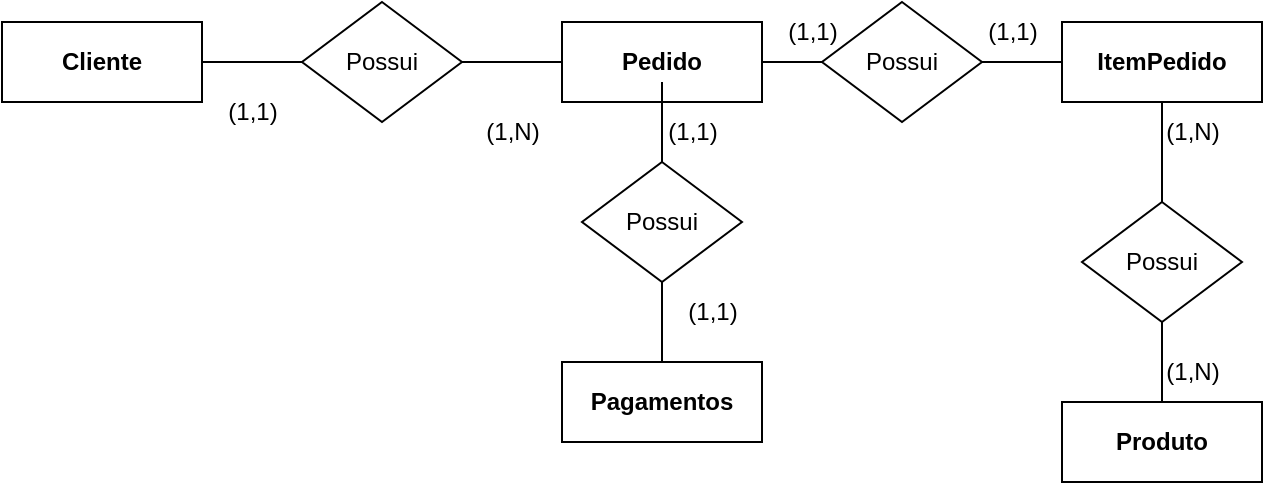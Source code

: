 <mxfile version="26.2.5" pages="3">
  <diagram name="Modelo Conceitual" id="gGD8BXLG-lN1dggwcEuT">
    <mxGraphModel dx="1044" dy="562" grid="1" gridSize="10" guides="1" tooltips="1" connect="1" arrows="1" fold="1" page="1" pageScale="1" pageWidth="827" pageHeight="1169" math="0" shadow="0">
      <root>
        <mxCell id="0" />
        <mxCell id="1" parent="0" />
        <mxCell id="DmAcHQs6FYtaushW9vcK-1" value="&lt;span class=&quot;notion-enable-hover&quot; data-token-index=&quot;0&quot; style=&quot;font-weight:600&quot;&gt;Cliente&lt;/span&gt;" style="whiteSpace=wrap;html=1;align=center;" parent="1" vertex="1">
          <mxGeometry x="50" y="140" width="100" height="40" as="geometry" />
        </mxCell>
        <mxCell id="DmAcHQs6FYtaushW9vcK-13" value="" style="edgeStyle=orthogonalEdgeStyle;rounded=0;orthogonalLoop=1;jettySize=auto;html=1;endArrow=none;startFill=0;" parent="1" source="DmAcHQs6FYtaushW9vcK-2" target="DmAcHQs6FYtaushW9vcK-10" edge="1">
          <mxGeometry relative="1" as="geometry" />
        </mxCell>
        <mxCell id="DmAcHQs6FYtaushW9vcK-2" value="&lt;span class=&quot;notion-enable-hover&quot; data-token-index=&quot;0&quot; style=&quot;font-weight:600&quot;&gt;ItemPedido&lt;/span&gt;" style="whiteSpace=wrap;html=1;align=center;" parent="1" vertex="1">
          <mxGeometry x="580" y="140" width="100" height="40" as="geometry" />
        </mxCell>
        <mxCell id="DmAcHQs6FYtaushW9vcK-15" value="" style="edgeStyle=orthogonalEdgeStyle;rounded=0;orthogonalLoop=1;jettySize=auto;html=1;endArrow=none;startFill=0;" parent="1" source="DmAcHQs6FYtaushW9vcK-3" target="DmAcHQs6FYtaushW9vcK-14" edge="1">
          <mxGeometry relative="1" as="geometry" />
        </mxCell>
        <mxCell id="DmAcHQs6FYtaushW9vcK-3" value="&lt;span class=&quot;notion-enable-hover&quot; data-token-index=&quot;0&quot; style=&quot;font-weight:600&quot;&gt;Pagamentos&lt;/span&gt;" style="whiteSpace=wrap;html=1;align=center;" parent="1" vertex="1">
          <mxGeometry x="330" y="310" width="100" height="40" as="geometry" />
        </mxCell>
        <mxCell id="DmAcHQs6FYtaushW9vcK-11" value="" style="edgeStyle=orthogonalEdgeStyle;rounded=0;orthogonalLoop=1;jettySize=auto;html=1;endArrow=none;startFill=0;" parent="1" source="DmAcHQs6FYtaushW9vcK-4" target="DmAcHQs6FYtaushW9vcK-5" edge="1">
          <mxGeometry relative="1" as="geometry" />
        </mxCell>
        <mxCell id="DmAcHQs6FYtaushW9vcK-4" value="&lt;span class=&quot;notion-enable-hover&quot; data-token-index=&quot;0&quot; style=&quot;font-weight:600&quot;&gt;Pedido&lt;/span&gt;" style="whiteSpace=wrap;html=1;align=center;" parent="1" vertex="1">
          <mxGeometry x="330" y="140" width="100" height="40" as="geometry" />
        </mxCell>
        <mxCell id="DmAcHQs6FYtaushW9vcK-6" value="" style="edgeStyle=orthogonalEdgeStyle;rounded=0;orthogonalLoop=1;jettySize=auto;html=1;endArrow=none;startFill=0;" parent="1" source="DmAcHQs6FYtaushW9vcK-5" target="DmAcHQs6FYtaushW9vcK-1" edge="1">
          <mxGeometry relative="1" as="geometry" />
        </mxCell>
        <mxCell id="DmAcHQs6FYtaushW9vcK-5" value="Possui" style="shape=rhombus;perimeter=rhombusPerimeter;whiteSpace=wrap;html=1;align=center;" parent="1" vertex="1">
          <mxGeometry x="200" y="130" width="80" height="60" as="geometry" />
        </mxCell>
        <mxCell id="DmAcHQs6FYtaushW9vcK-12" value="" style="edgeStyle=orthogonalEdgeStyle;rounded=0;orthogonalLoop=1;jettySize=auto;html=1;endArrow=none;startFill=0;" parent="1" source="DmAcHQs6FYtaushW9vcK-10" target="DmAcHQs6FYtaushW9vcK-4" edge="1">
          <mxGeometry relative="1" as="geometry" />
        </mxCell>
        <mxCell id="DmAcHQs6FYtaushW9vcK-10" value="Possui" style="shape=rhombus;perimeter=rhombusPerimeter;whiteSpace=wrap;html=1;align=center;" parent="1" vertex="1">
          <mxGeometry x="460" y="130" width="80" height="60" as="geometry" />
        </mxCell>
        <mxCell id="DmAcHQs6FYtaushW9vcK-16" value="" style="edgeStyle=orthogonalEdgeStyle;rounded=0;orthogonalLoop=1;jettySize=auto;html=1;endArrow=none;startFill=0;" parent="1" source="DmAcHQs6FYtaushW9vcK-14" edge="1">
          <mxGeometry relative="1" as="geometry">
            <mxPoint x="380" y="170" as="targetPoint" />
          </mxGeometry>
        </mxCell>
        <mxCell id="DmAcHQs6FYtaushW9vcK-14" value="Possui" style="shape=rhombus;perimeter=rhombusPerimeter;whiteSpace=wrap;html=1;align=center;" parent="1" vertex="1">
          <mxGeometry x="340" y="210" width="80" height="60" as="geometry" />
        </mxCell>
        <mxCell id="DmAcHQs6FYtaushW9vcK-17" value="(1,1)" style="text;html=1;align=center;verticalAlign=middle;resizable=0;points=[];autosize=1;strokeColor=none;fillColor=none;" parent="1" vertex="1">
          <mxGeometry x="150" y="170" width="50" height="30" as="geometry" />
        </mxCell>
        <mxCell id="DmAcHQs6FYtaushW9vcK-19" value="(1,N)" style="text;html=1;align=center;verticalAlign=middle;resizable=0;points=[];autosize=1;strokeColor=none;fillColor=none;" parent="1" vertex="1">
          <mxGeometry x="280" y="180" width="50" height="30" as="geometry" />
        </mxCell>
        <mxCell id="DmAcHQs6FYtaushW9vcK-20" value="(1,1)" style="text;html=1;align=center;verticalAlign=middle;resizable=0;points=[];autosize=1;strokeColor=none;fillColor=none;" parent="1" vertex="1">
          <mxGeometry x="530" y="130" width="50" height="30" as="geometry" />
        </mxCell>
        <mxCell id="DmAcHQs6FYtaushW9vcK-21" value="(1,1)" style="text;html=1;align=center;verticalAlign=middle;resizable=0;points=[];autosize=1;strokeColor=none;fillColor=none;" parent="1" vertex="1">
          <mxGeometry x="380" y="270" width="50" height="30" as="geometry" />
        </mxCell>
        <mxCell id="DmAcHQs6FYtaushW9vcK-22" value="(1,1)" style="text;html=1;align=center;verticalAlign=middle;resizable=0;points=[];autosize=1;strokeColor=none;fillColor=none;" parent="1" vertex="1">
          <mxGeometry x="370" y="180" width="50" height="30" as="geometry" />
        </mxCell>
        <mxCell id="DmAcHQs6FYtaushW9vcK-23" value="(1,1)" style="text;html=1;align=center;verticalAlign=middle;resizable=0;points=[];autosize=1;strokeColor=none;fillColor=none;" parent="1" vertex="1">
          <mxGeometry x="430" y="130" width="50" height="30" as="geometry" />
        </mxCell>
        <mxCell id="Wh7nkMqE-rgKfNvGLVHH-6" value="" style="edgeStyle=orthogonalEdgeStyle;rounded=0;orthogonalLoop=1;jettySize=auto;html=1;endArrow=none;startFill=0;" edge="1" parent="1" source="Wh7nkMqE-rgKfNvGLVHH-2" target="Wh7nkMqE-rgKfNvGLVHH-5">
          <mxGeometry relative="1" as="geometry" />
        </mxCell>
        <mxCell id="Wh7nkMqE-rgKfNvGLVHH-2" value="&lt;span class=&quot;notion-enable-hover&quot; data-token-index=&quot;0&quot; style=&quot;font-weight:600&quot;&gt;Produto&lt;/span&gt;" style="whiteSpace=wrap;html=1;align=center;" vertex="1" parent="1">
          <mxGeometry x="580" y="330" width="100" height="40" as="geometry" />
        </mxCell>
        <mxCell id="Wh7nkMqE-rgKfNvGLVHH-7" value="" style="edgeStyle=orthogonalEdgeStyle;rounded=0;orthogonalLoop=1;jettySize=auto;html=1;endArrow=none;startFill=0;" edge="1" parent="1" source="Wh7nkMqE-rgKfNvGLVHH-5" target="DmAcHQs6FYtaushW9vcK-2">
          <mxGeometry relative="1" as="geometry" />
        </mxCell>
        <mxCell id="Wh7nkMqE-rgKfNvGLVHH-5" value="Possui" style="shape=rhombus;perimeter=rhombusPerimeter;whiteSpace=wrap;html=1;align=center;" vertex="1" parent="1">
          <mxGeometry x="590" y="230" width="80" height="60" as="geometry" />
        </mxCell>
        <mxCell id="Wh7nkMqE-rgKfNvGLVHH-8" value="(1,N)" style="text;html=1;align=center;verticalAlign=middle;resizable=0;points=[];autosize=1;strokeColor=none;fillColor=none;" vertex="1" parent="1">
          <mxGeometry x="620" y="180" width="50" height="30" as="geometry" />
        </mxCell>
        <mxCell id="Wh7nkMqE-rgKfNvGLVHH-9" value="(1,N)" style="text;html=1;align=center;verticalAlign=middle;resizable=0;points=[];autosize=1;strokeColor=none;fillColor=none;" vertex="1" parent="1">
          <mxGeometry x="620" y="300" width="50" height="30" as="geometry" />
        </mxCell>
      </root>
    </mxGraphModel>
  </diagram>
  <diagram id="FIt-MElQbQwBSUBR_itB" name="Modelo Logico">
    <mxGraphModel dx="1044" dy="562" grid="1" gridSize="10" guides="1" tooltips="1" connect="1" arrows="1" fold="1" page="1" pageScale="1" pageWidth="827" pageHeight="1169" math="0" shadow="0">
      <root>
        <mxCell id="0" />
        <mxCell id="1" parent="0" />
        <mxCell id="RQKQQOdPQQR5kal2Umgv-6" value="Cliente" style="shape=table;startSize=30;container=1;collapsible=1;childLayout=tableLayout;fixedRows=1;rowLines=0;fontStyle=1;align=center;resizeLast=1;html=1;" vertex="1" parent="1">
          <mxGeometry x="60" y="90" width="180" height="210" as="geometry" />
        </mxCell>
        <mxCell id="RQKQQOdPQQR5kal2Umgv-7" value="" style="shape=tableRow;horizontal=0;startSize=0;swimlaneHead=0;swimlaneBody=0;fillColor=none;collapsible=0;dropTarget=0;points=[[0,0.5],[1,0.5]];portConstraint=eastwest;top=0;left=0;right=0;bottom=1;" vertex="1" parent="RQKQQOdPQQR5kal2Umgv-6">
          <mxGeometry y="30" width="180" height="30" as="geometry" />
        </mxCell>
        <mxCell id="RQKQQOdPQQR5kal2Umgv-8" value="PK" style="shape=partialRectangle;connectable=0;fillColor=none;top=0;left=0;bottom=0;right=0;fontStyle=1;overflow=hidden;whiteSpace=wrap;html=1;" vertex="1" parent="RQKQQOdPQQR5kal2Umgv-7">
          <mxGeometry width="30" height="30" as="geometry">
            <mxRectangle width="30" height="30" as="alternateBounds" />
          </mxGeometry>
        </mxCell>
        <mxCell id="RQKQQOdPQQR5kal2Umgv-9" value="IdCliente" style="shape=partialRectangle;connectable=0;fillColor=none;top=0;left=0;bottom=0;right=0;align=left;spacingLeft=6;fontStyle=5;overflow=hidden;whiteSpace=wrap;html=1;" vertex="1" parent="RQKQQOdPQQR5kal2Umgv-7">
          <mxGeometry x="30" width="150" height="30" as="geometry">
            <mxRectangle width="150" height="30" as="alternateBounds" />
          </mxGeometry>
        </mxCell>
        <mxCell id="RQKQQOdPQQR5kal2Umgv-10" value="" style="shape=tableRow;horizontal=0;startSize=0;swimlaneHead=0;swimlaneBody=0;fillColor=none;collapsible=0;dropTarget=0;points=[[0,0.5],[1,0.5]];portConstraint=eastwest;top=0;left=0;right=0;bottom=0;" vertex="1" parent="RQKQQOdPQQR5kal2Umgv-6">
          <mxGeometry y="60" width="180" height="30" as="geometry" />
        </mxCell>
        <mxCell id="RQKQQOdPQQR5kal2Umgv-11" value="" style="shape=partialRectangle;connectable=0;fillColor=none;top=0;left=0;bottom=0;right=0;editable=1;overflow=hidden;whiteSpace=wrap;html=1;" vertex="1" parent="RQKQQOdPQQR5kal2Umgv-10">
          <mxGeometry width="30" height="30" as="geometry">
            <mxRectangle width="30" height="30" as="alternateBounds" />
          </mxGeometry>
        </mxCell>
        <mxCell id="RQKQQOdPQQR5kal2Umgv-12" value="NomeCompleto" style="shape=partialRectangle;connectable=0;fillColor=none;top=0;left=0;bottom=0;right=0;align=left;spacingLeft=6;overflow=hidden;whiteSpace=wrap;html=1;" vertex="1" parent="RQKQQOdPQQR5kal2Umgv-10">
          <mxGeometry x="30" width="150" height="30" as="geometry">
            <mxRectangle width="150" height="30" as="alternateBounds" />
          </mxGeometry>
        </mxCell>
        <mxCell id="RQKQQOdPQQR5kal2Umgv-13" value="" style="shape=tableRow;horizontal=0;startSize=0;swimlaneHead=0;swimlaneBody=0;fillColor=none;collapsible=0;dropTarget=0;points=[[0,0.5],[1,0.5]];portConstraint=eastwest;top=0;left=0;right=0;bottom=0;" vertex="1" parent="RQKQQOdPQQR5kal2Umgv-6">
          <mxGeometry y="90" width="180" height="30" as="geometry" />
        </mxCell>
        <mxCell id="RQKQQOdPQQR5kal2Umgv-14" value="" style="shape=partialRectangle;connectable=0;fillColor=none;top=0;left=0;bottom=0;right=0;editable=1;overflow=hidden;whiteSpace=wrap;html=1;" vertex="1" parent="RQKQQOdPQQR5kal2Umgv-13">
          <mxGeometry width="30" height="30" as="geometry">
            <mxRectangle width="30" height="30" as="alternateBounds" />
          </mxGeometry>
        </mxCell>
        <mxCell id="RQKQQOdPQQR5kal2Umgv-15" value="Email" style="shape=partialRectangle;connectable=0;fillColor=none;top=0;left=0;bottom=0;right=0;align=left;spacingLeft=6;overflow=hidden;whiteSpace=wrap;html=1;" vertex="1" parent="RQKQQOdPQQR5kal2Umgv-13">
          <mxGeometry x="30" width="150" height="30" as="geometry">
            <mxRectangle width="150" height="30" as="alternateBounds" />
          </mxGeometry>
        </mxCell>
        <mxCell id="RQKQQOdPQQR5kal2Umgv-16" value="" style="shape=tableRow;horizontal=0;startSize=0;swimlaneHead=0;swimlaneBody=0;fillColor=none;collapsible=0;dropTarget=0;points=[[0,0.5],[1,0.5]];portConstraint=eastwest;top=0;left=0;right=0;bottom=0;" vertex="1" parent="RQKQQOdPQQR5kal2Umgv-6">
          <mxGeometry y="120" width="180" height="30" as="geometry" />
        </mxCell>
        <mxCell id="RQKQQOdPQQR5kal2Umgv-17" value="" style="shape=partialRectangle;connectable=0;fillColor=none;top=0;left=0;bottom=0;right=0;editable=1;overflow=hidden;whiteSpace=wrap;html=1;" vertex="1" parent="RQKQQOdPQQR5kal2Umgv-16">
          <mxGeometry width="30" height="30" as="geometry">
            <mxRectangle width="30" height="30" as="alternateBounds" />
          </mxGeometry>
        </mxCell>
        <mxCell id="RQKQQOdPQQR5kal2Umgv-18" value="Telefone" style="shape=partialRectangle;connectable=0;fillColor=none;top=0;left=0;bottom=0;right=0;align=left;spacingLeft=6;overflow=hidden;whiteSpace=wrap;html=1;" vertex="1" parent="RQKQQOdPQQR5kal2Umgv-16">
          <mxGeometry x="30" width="150" height="30" as="geometry">
            <mxRectangle width="150" height="30" as="alternateBounds" />
          </mxGeometry>
        </mxCell>
        <mxCell id="oeo0km4VWH8ygzWLQ5Jx-66" value="" style="shape=tableRow;horizontal=0;startSize=0;swimlaneHead=0;swimlaneBody=0;fillColor=none;collapsible=0;dropTarget=0;points=[[0,0.5],[1,0.5]];portConstraint=eastwest;top=0;left=0;right=0;bottom=0;" vertex="1" parent="RQKQQOdPQQR5kal2Umgv-6">
          <mxGeometry y="150" width="180" height="30" as="geometry" />
        </mxCell>
        <mxCell id="oeo0km4VWH8ygzWLQ5Jx-67" value="" style="shape=partialRectangle;connectable=0;fillColor=none;top=0;left=0;bottom=0;right=0;editable=1;overflow=hidden;whiteSpace=wrap;html=1;" vertex="1" parent="oeo0km4VWH8ygzWLQ5Jx-66">
          <mxGeometry width="30" height="30" as="geometry">
            <mxRectangle width="30" height="30" as="alternateBounds" />
          </mxGeometry>
        </mxCell>
        <mxCell id="oeo0km4VWH8ygzWLQ5Jx-68" value="Endereco" style="shape=partialRectangle;connectable=0;fillColor=none;top=0;left=0;bottom=0;right=0;align=left;spacingLeft=6;overflow=hidden;whiteSpace=wrap;html=1;" vertex="1" parent="oeo0km4VWH8ygzWLQ5Jx-66">
          <mxGeometry x="30" width="150" height="30" as="geometry">
            <mxRectangle width="150" height="30" as="alternateBounds" />
          </mxGeometry>
        </mxCell>
        <mxCell id="oeo0km4VWH8ygzWLQ5Jx-69" value="" style="shape=tableRow;horizontal=0;startSize=0;swimlaneHead=0;swimlaneBody=0;fillColor=none;collapsible=0;dropTarget=0;points=[[0,0.5],[1,0.5]];portConstraint=eastwest;top=0;left=0;right=0;bottom=0;" vertex="1" parent="RQKQQOdPQQR5kal2Umgv-6">
          <mxGeometry y="180" width="180" height="30" as="geometry" />
        </mxCell>
        <mxCell id="oeo0km4VWH8ygzWLQ5Jx-70" value="" style="shape=partialRectangle;connectable=0;fillColor=none;top=0;left=0;bottom=0;right=0;editable=1;overflow=hidden;whiteSpace=wrap;html=1;" vertex="1" parent="oeo0km4VWH8ygzWLQ5Jx-69">
          <mxGeometry width="30" height="30" as="geometry">
            <mxRectangle width="30" height="30" as="alternateBounds" />
          </mxGeometry>
        </mxCell>
        <mxCell id="oeo0km4VWH8ygzWLQ5Jx-71" value="DatadeCadastro" style="shape=partialRectangle;connectable=0;fillColor=none;top=0;left=0;bottom=0;right=0;align=left;spacingLeft=6;overflow=hidden;whiteSpace=wrap;html=1;" vertex="1" parent="oeo0km4VWH8ygzWLQ5Jx-69">
          <mxGeometry x="30" width="150" height="30" as="geometry">
            <mxRectangle width="150" height="30" as="alternateBounds" />
          </mxGeometry>
        </mxCell>
        <mxCell id="oeo0km4VWH8ygzWLQ5Jx-1" value="Produto" style="shape=table;startSize=30;container=1;collapsible=1;childLayout=tableLayout;fixedRows=1;rowLines=0;fontStyle=1;align=center;resizeLast=1;html=1;" vertex="1" parent="1">
          <mxGeometry x="660" y="410" width="180" height="270" as="geometry" />
        </mxCell>
        <mxCell id="oeo0km4VWH8ygzWLQ5Jx-2" value="" style="shape=tableRow;horizontal=0;startSize=0;swimlaneHead=0;swimlaneBody=0;fillColor=none;collapsible=0;dropTarget=0;points=[[0,0.5],[1,0.5]];portConstraint=eastwest;top=0;left=0;right=0;bottom=1;" vertex="1" parent="oeo0km4VWH8ygzWLQ5Jx-1">
          <mxGeometry y="30" width="180" height="30" as="geometry" />
        </mxCell>
        <mxCell id="oeo0km4VWH8ygzWLQ5Jx-3" value="PK" style="shape=partialRectangle;connectable=0;fillColor=none;top=0;left=0;bottom=0;right=0;fontStyle=1;overflow=hidden;whiteSpace=wrap;html=1;" vertex="1" parent="oeo0km4VWH8ygzWLQ5Jx-2">
          <mxGeometry width="30" height="30" as="geometry">
            <mxRectangle width="30" height="30" as="alternateBounds" />
          </mxGeometry>
        </mxCell>
        <mxCell id="oeo0km4VWH8ygzWLQ5Jx-4" value="IdProduto" style="shape=partialRectangle;connectable=0;fillColor=none;top=0;left=0;bottom=0;right=0;align=left;spacingLeft=6;fontStyle=5;overflow=hidden;whiteSpace=wrap;html=1;" vertex="1" parent="oeo0km4VWH8ygzWLQ5Jx-2">
          <mxGeometry x="30" width="150" height="30" as="geometry">
            <mxRectangle width="150" height="30" as="alternateBounds" />
          </mxGeometry>
        </mxCell>
        <mxCell id="oeo0km4VWH8ygzWLQ5Jx-100" value="" style="shape=tableRow;horizontal=0;startSize=0;swimlaneHead=0;swimlaneBody=0;fillColor=none;collapsible=0;dropTarget=0;points=[[0,0.5],[1,0.5]];portConstraint=eastwest;top=0;left=0;right=0;bottom=0;" vertex="1" parent="oeo0km4VWH8ygzWLQ5Jx-1">
          <mxGeometry y="60" width="180" height="30" as="geometry" />
        </mxCell>
        <mxCell id="oeo0km4VWH8ygzWLQ5Jx-101" value="" style="shape=partialRectangle;connectable=0;fillColor=none;top=0;left=0;bottom=0;right=0;editable=1;overflow=hidden;whiteSpace=wrap;html=1;" vertex="1" parent="oeo0km4VWH8ygzWLQ5Jx-100">
          <mxGeometry width="30" height="30" as="geometry">
            <mxRectangle width="30" height="30" as="alternateBounds" />
          </mxGeometry>
        </mxCell>
        <mxCell id="oeo0km4VWH8ygzWLQ5Jx-102" value="NomeProduto" style="shape=partialRectangle;connectable=0;fillColor=none;top=0;left=0;bottom=0;right=0;align=left;spacingLeft=6;overflow=hidden;whiteSpace=wrap;html=1;" vertex="1" parent="oeo0km4VWH8ygzWLQ5Jx-100">
          <mxGeometry x="30" width="150" height="30" as="geometry">
            <mxRectangle width="150" height="30" as="alternateBounds" />
          </mxGeometry>
        </mxCell>
        <mxCell id="oeo0km4VWH8ygzWLQ5Jx-5" value="" style="shape=tableRow;horizontal=0;startSize=0;swimlaneHead=0;swimlaneBody=0;fillColor=none;collapsible=0;dropTarget=0;points=[[0,0.5],[1,0.5]];portConstraint=eastwest;top=0;left=0;right=0;bottom=0;" vertex="1" parent="oeo0km4VWH8ygzWLQ5Jx-1">
          <mxGeometry y="90" width="180" height="30" as="geometry" />
        </mxCell>
        <mxCell id="oeo0km4VWH8ygzWLQ5Jx-6" value="" style="shape=partialRectangle;connectable=0;fillColor=none;top=0;left=0;bottom=0;right=0;editable=1;overflow=hidden;whiteSpace=wrap;html=1;" vertex="1" parent="oeo0km4VWH8ygzWLQ5Jx-5">
          <mxGeometry width="30" height="30" as="geometry">
            <mxRectangle width="30" height="30" as="alternateBounds" />
          </mxGeometry>
        </mxCell>
        <mxCell id="oeo0km4VWH8ygzWLQ5Jx-7" value="NomeProduto" style="shape=partialRectangle;connectable=0;fillColor=none;top=0;left=0;bottom=0;right=0;align=left;spacingLeft=6;overflow=hidden;whiteSpace=wrap;html=1;" vertex="1" parent="oeo0km4VWH8ygzWLQ5Jx-5">
          <mxGeometry x="30" width="150" height="30" as="geometry">
            <mxRectangle width="150" height="30" as="alternateBounds" />
          </mxGeometry>
        </mxCell>
        <mxCell id="oeo0km4VWH8ygzWLQ5Jx-8" value="" style="shape=tableRow;horizontal=0;startSize=0;swimlaneHead=0;swimlaneBody=0;fillColor=none;collapsible=0;dropTarget=0;points=[[0,0.5],[1,0.5]];portConstraint=eastwest;top=0;left=0;right=0;bottom=0;" vertex="1" parent="oeo0km4VWH8ygzWLQ5Jx-1">
          <mxGeometry y="120" width="180" height="30" as="geometry" />
        </mxCell>
        <mxCell id="oeo0km4VWH8ygzWLQ5Jx-9" value="" style="shape=partialRectangle;connectable=0;fillColor=none;top=0;left=0;bottom=0;right=0;editable=1;overflow=hidden;whiteSpace=wrap;html=1;" vertex="1" parent="oeo0km4VWH8ygzWLQ5Jx-8">
          <mxGeometry width="30" height="30" as="geometry">
            <mxRectangle width="30" height="30" as="alternateBounds" />
          </mxGeometry>
        </mxCell>
        <mxCell id="oeo0km4VWH8ygzWLQ5Jx-10" value="Descricao" style="shape=partialRectangle;connectable=0;fillColor=none;top=0;left=0;bottom=0;right=0;align=left;spacingLeft=6;overflow=hidden;whiteSpace=wrap;html=1;" vertex="1" parent="oeo0km4VWH8ygzWLQ5Jx-8">
          <mxGeometry x="30" width="150" height="30" as="geometry">
            <mxRectangle width="150" height="30" as="alternateBounds" />
          </mxGeometry>
        </mxCell>
        <mxCell id="oeo0km4VWH8ygzWLQ5Jx-11" value="" style="shape=tableRow;horizontal=0;startSize=0;swimlaneHead=0;swimlaneBody=0;fillColor=none;collapsible=0;dropTarget=0;points=[[0,0.5],[1,0.5]];portConstraint=eastwest;top=0;left=0;right=0;bottom=0;" vertex="1" parent="oeo0km4VWH8ygzWLQ5Jx-1">
          <mxGeometry y="150" width="180" height="30" as="geometry" />
        </mxCell>
        <mxCell id="oeo0km4VWH8ygzWLQ5Jx-12" value="" style="shape=partialRectangle;connectable=0;fillColor=none;top=0;left=0;bottom=0;right=0;editable=1;overflow=hidden;whiteSpace=wrap;html=1;" vertex="1" parent="oeo0km4VWH8ygzWLQ5Jx-11">
          <mxGeometry width="30" height="30" as="geometry">
            <mxRectangle width="30" height="30" as="alternateBounds" />
          </mxGeometry>
        </mxCell>
        <mxCell id="oeo0km4VWH8ygzWLQ5Jx-13" value="Preco" style="shape=partialRectangle;connectable=0;fillColor=none;top=0;left=0;bottom=0;right=0;align=left;spacingLeft=6;overflow=hidden;whiteSpace=wrap;html=1;" vertex="1" parent="oeo0km4VWH8ygzWLQ5Jx-11">
          <mxGeometry x="30" width="150" height="30" as="geometry">
            <mxRectangle width="150" height="30" as="alternateBounds" />
          </mxGeometry>
        </mxCell>
        <mxCell id="oeo0km4VWH8ygzWLQ5Jx-72" value="" style="shape=tableRow;horizontal=0;startSize=0;swimlaneHead=0;swimlaneBody=0;fillColor=none;collapsible=0;dropTarget=0;points=[[0,0.5],[1,0.5]];portConstraint=eastwest;top=0;left=0;right=0;bottom=0;" vertex="1" parent="oeo0km4VWH8ygzWLQ5Jx-1">
          <mxGeometry y="180" width="180" height="30" as="geometry" />
        </mxCell>
        <mxCell id="oeo0km4VWH8ygzWLQ5Jx-73" value="" style="shape=partialRectangle;connectable=0;fillColor=none;top=0;left=0;bottom=0;right=0;editable=1;overflow=hidden;whiteSpace=wrap;html=1;" vertex="1" parent="oeo0km4VWH8ygzWLQ5Jx-72">
          <mxGeometry width="30" height="30" as="geometry">
            <mxRectangle width="30" height="30" as="alternateBounds" />
          </mxGeometry>
        </mxCell>
        <mxCell id="oeo0km4VWH8ygzWLQ5Jx-74" value="EstoqueDisponivel" style="shape=partialRectangle;connectable=0;fillColor=none;top=0;left=0;bottom=0;right=0;align=left;spacingLeft=6;overflow=hidden;whiteSpace=wrap;html=1;" vertex="1" parent="oeo0km4VWH8ygzWLQ5Jx-72">
          <mxGeometry x="30" width="150" height="30" as="geometry">
            <mxRectangle width="150" height="30" as="alternateBounds" />
          </mxGeometry>
        </mxCell>
        <mxCell id="oeo0km4VWH8ygzWLQ5Jx-75" value="" style="shape=tableRow;horizontal=0;startSize=0;swimlaneHead=0;swimlaneBody=0;fillColor=none;collapsible=0;dropTarget=0;points=[[0,0.5],[1,0.5]];portConstraint=eastwest;top=0;left=0;right=0;bottom=0;" vertex="1" parent="oeo0km4VWH8ygzWLQ5Jx-1">
          <mxGeometry y="210" width="180" height="30" as="geometry" />
        </mxCell>
        <mxCell id="oeo0km4VWH8ygzWLQ5Jx-76" value="" style="shape=partialRectangle;connectable=0;fillColor=none;top=0;left=0;bottom=0;right=0;editable=1;overflow=hidden;whiteSpace=wrap;html=1;" vertex="1" parent="oeo0km4VWH8ygzWLQ5Jx-75">
          <mxGeometry width="30" height="30" as="geometry">
            <mxRectangle width="30" height="30" as="alternateBounds" />
          </mxGeometry>
        </mxCell>
        <mxCell id="oeo0km4VWH8ygzWLQ5Jx-77" value="Categoria" style="shape=partialRectangle;connectable=0;fillColor=none;top=0;left=0;bottom=0;right=0;align=left;spacingLeft=6;overflow=hidden;whiteSpace=wrap;html=1;" vertex="1" parent="oeo0km4VWH8ygzWLQ5Jx-75">
          <mxGeometry x="30" width="150" height="30" as="geometry">
            <mxRectangle width="150" height="30" as="alternateBounds" />
          </mxGeometry>
        </mxCell>
        <mxCell id="oeo0km4VWH8ygzWLQ5Jx-78" value="" style="shape=tableRow;horizontal=0;startSize=0;swimlaneHead=0;swimlaneBody=0;fillColor=none;collapsible=0;dropTarget=0;points=[[0,0.5],[1,0.5]];portConstraint=eastwest;top=0;left=0;right=0;bottom=0;" vertex="1" parent="oeo0km4VWH8ygzWLQ5Jx-1">
          <mxGeometry y="240" width="180" height="30" as="geometry" />
        </mxCell>
        <mxCell id="oeo0km4VWH8ygzWLQ5Jx-79" value="" style="shape=partialRectangle;connectable=0;fillColor=none;top=0;left=0;bottom=0;right=0;editable=1;overflow=hidden;whiteSpace=wrap;html=1;" vertex="1" parent="oeo0km4VWH8ygzWLQ5Jx-78">
          <mxGeometry width="30" height="30" as="geometry">
            <mxRectangle width="30" height="30" as="alternateBounds" />
          </mxGeometry>
        </mxCell>
        <mxCell id="oeo0km4VWH8ygzWLQ5Jx-80" value="Imagem" style="shape=partialRectangle;connectable=0;fillColor=none;top=0;left=0;bottom=0;right=0;align=left;spacingLeft=6;overflow=hidden;whiteSpace=wrap;html=1;" vertex="1" parent="oeo0km4VWH8ygzWLQ5Jx-78">
          <mxGeometry x="30" width="150" height="30" as="geometry">
            <mxRectangle width="150" height="30" as="alternateBounds" />
          </mxGeometry>
        </mxCell>
        <mxCell id="oeo0km4VWH8ygzWLQ5Jx-14" value="Pagamento" style="shape=table;startSize=30;container=1;collapsible=1;childLayout=tableLayout;fixedRows=1;rowLines=0;fontStyle=1;align=center;resizeLast=1;html=1;" vertex="1" parent="1">
          <mxGeometry x="647" y="110" width="180" height="180" as="geometry" />
        </mxCell>
        <mxCell id="oeo0km4VWH8ygzWLQ5Jx-15" value="" style="shape=tableRow;horizontal=0;startSize=0;swimlaneHead=0;swimlaneBody=0;fillColor=none;collapsible=0;dropTarget=0;points=[[0,0.5],[1,0.5]];portConstraint=eastwest;top=0;left=0;right=0;bottom=1;" vertex="1" parent="oeo0km4VWH8ygzWLQ5Jx-14">
          <mxGeometry y="30" width="180" height="30" as="geometry" />
        </mxCell>
        <mxCell id="oeo0km4VWH8ygzWLQ5Jx-16" value="PK" style="shape=partialRectangle;connectable=0;fillColor=none;top=0;left=0;bottom=0;right=0;fontStyle=1;overflow=hidden;whiteSpace=wrap;html=1;" vertex="1" parent="oeo0km4VWH8ygzWLQ5Jx-15">
          <mxGeometry width="30" height="30" as="geometry">
            <mxRectangle width="30" height="30" as="alternateBounds" />
          </mxGeometry>
        </mxCell>
        <mxCell id="oeo0km4VWH8ygzWLQ5Jx-17" value="IdPagamento" style="shape=partialRectangle;connectable=0;fillColor=none;top=0;left=0;bottom=0;right=0;align=left;spacingLeft=6;fontStyle=5;overflow=hidden;whiteSpace=wrap;html=1;" vertex="1" parent="oeo0km4VWH8ygzWLQ5Jx-15">
          <mxGeometry x="30" width="150" height="30" as="geometry">
            <mxRectangle width="150" height="30" as="alternateBounds" />
          </mxGeometry>
        </mxCell>
        <mxCell id="oeo0km4VWH8ygzWLQ5Jx-21" value="" style="shape=tableRow;horizontal=0;startSize=0;swimlaneHead=0;swimlaneBody=0;fillColor=none;collapsible=0;dropTarget=0;points=[[0,0.5],[1,0.5]];portConstraint=eastwest;top=0;left=0;right=0;bottom=0;" vertex="1" parent="oeo0km4VWH8ygzWLQ5Jx-14">
          <mxGeometry y="60" width="180" height="30" as="geometry" />
        </mxCell>
        <mxCell id="oeo0km4VWH8ygzWLQ5Jx-22" value="FK" style="shape=partialRectangle;connectable=0;fillColor=none;top=0;left=0;bottom=0;right=0;editable=1;overflow=hidden;whiteSpace=wrap;html=1;" vertex="1" parent="oeo0km4VWH8ygzWLQ5Jx-21">
          <mxGeometry width="30" height="30" as="geometry">
            <mxRectangle width="30" height="30" as="alternateBounds" />
          </mxGeometry>
        </mxCell>
        <mxCell id="oeo0km4VWH8ygzWLQ5Jx-23" value="IdPedido" style="shape=partialRectangle;connectable=0;fillColor=none;top=0;left=0;bottom=0;right=0;align=left;spacingLeft=6;overflow=hidden;whiteSpace=wrap;html=1;" vertex="1" parent="oeo0km4VWH8ygzWLQ5Jx-21">
          <mxGeometry x="30" width="150" height="30" as="geometry">
            <mxRectangle width="150" height="30" as="alternateBounds" />
          </mxGeometry>
        </mxCell>
        <mxCell id="oeo0km4VWH8ygzWLQ5Jx-24" value="" style="shape=tableRow;horizontal=0;startSize=0;swimlaneHead=0;swimlaneBody=0;fillColor=none;collapsible=0;dropTarget=0;points=[[0,0.5],[1,0.5]];portConstraint=eastwest;top=0;left=0;right=0;bottom=0;" vertex="1" parent="oeo0km4VWH8ygzWLQ5Jx-14">
          <mxGeometry y="90" width="180" height="30" as="geometry" />
        </mxCell>
        <mxCell id="oeo0km4VWH8ygzWLQ5Jx-25" value="" style="shape=partialRectangle;connectable=0;fillColor=none;top=0;left=0;bottom=0;right=0;editable=1;overflow=hidden;whiteSpace=wrap;html=1;" vertex="1" parent="oeo0km4VWH8ygzWLQ5Jx-24">
          <mxGeometry width="30" height="30" as="geometry">
            <mxRectangle width="30" height="30" as="alternateBounds" />
          </mxGeometry>
        </mxCell>
        <mxCell id="oeo0km4VWH8ygzWLQ5Jx-26" value="FormaPagamento" style="shape=partialRectangle;connectable=0;fillColor=none;top=0;left=0;bottom=0;right=0;align=left;spacingLeft=6;overflow=hidden;whiteSpace=wrap;html=1;" vertex="1" parent="oeo0km4VWH8ygzWLQ5Jx-24">
          <mxGeometry x="30" width="150" height="30" as="geometry">
            <mxRectangle width="150" height="30" as="alternateBounds" />
          </mxGeometry>
        </mxCell>
        <mxCell id="oeo0km4VWH8ygzWLQ5Jx-87" value="" style="shape=tableRow;horizontal=0;startSize=0;swimlaneHead=0;swimlaneBody=0;fillColor=none;collapsible=0;dropTarget=0;points=[[0,0.5],[1,0.5]];portConstraint=eastwest;top=0;left=0;right=0;bottom=0;" vertex="1" parent="oeo0km4VWH8ygzWLQ5Jx-14">
          <mxGeometry y="120" width="180" height="30" as="geometry" />
        </mxCell>
        <mxCell id="oeo0km4VWH8ygzWLQ5Jx-88" value="" style="shape=partialRectangle;connectable=0;fillColor=none;top=0;left=0;bottom=0;right=0;editable=1;overflow=hidden;whiteSpace=wrap;html=1;" vertex="1" parent="oeo0km4VWH8ygzWLQ5Jx-87">
          <mxGeometry width="30" height="30" as="geometry">
            <mxRectangle width="30" height="30" as="alternateBounds" />
          </mxGeometry>
        </mxCell>
        <mxCell id="oeo0km4VWH8ygzWLQ5Jx-89" value="Statu" style="shape=partialRectangle;connectable=0;fillColor=none;top=0;left=0;bottom=0;right=0;align=left;spacingLeft=6;overflow=hidden;whiteSpace=wrap;html=1;" vertex="1" parent="oeo0km4VWH8ygzWLQ5Jx-87">
          <mxGeometry x="30" width="150" height="30" as="geometry">
            <mxRectangle width="150" height="30" as="alternateBounds" />
          </mxGeometry>
        </mxCell>
        <mxCell id="oeo0km4VWH8ygzWLQ5Jx-90" value="" style="shape=tableRow;horizontal=0;startSize=0;swimlaneHead=0;swimlaneBody=0;fillColor=none;collapsible=0;dropTarget=0;points=[[0,0.5],[1,0.5]];portConstraint=eastwest;top=0;left=0;right=0;bottom=0;" vertex="1" parent="oeo0km4VWH8ygzWLQ5Jx-14">
          <mxGeometry y="150" width="180" height="30" as="geometry" />
        </mxCell>
        <mxCell id="oeo0km4VWH8ygzWLQ5Jx-91" value="" style="shape=partialRectangle;connectable=0;fillColor=none;top=0;left=0;bottom=0;right=0;editable=1;overflow=hidden;whiteSpace=wrap;html=1;" vertex="1" parent="oeo0km4VWH8ygzWLQ5Jx-90">
          <mxGeometry width="30" height="30" as="geometry">
            <mxRectangle width="30" height="30" as="alternateBounds" />
          </mxGeometry>
        </mxCell>
        <mxCell id="oeo0km4VWH8ygzWLQ5Jx-92" value="Data" style="shape=partialRectangle;connectable=0;fillColor=none;top=0;left=0;bottom=0;right=0;align=left;spacingLeft=6;overflow=hidden;whiteSpace=wrap;html=1;" vertex="1" parent="oeo0km4VWH8ygzWLQ5Jx-90">
          <mxGeometry x="30" width="150" height="30" as="geometry">
            <mxRectangle width="150" height="30" as="alternateBounds" />
          </mxGeometry>
        </mxCell>
        <mxCell id="oeo0km4VWH8ygzWLQ5Jx-27" value="Itempedido" style="shape=table;startSize=30;container=1;collapsible=1;childLayout=tableLayout;fixedRows=1;rowLines=0;fontStyle=1;align=center;resizeLast=1;html=1;" vertex="1" parent="1">
          <mxGeometry x="324" y="350" width="180" height="150" as="geometry" />
        </mxCell>
        <mxCell id="oeo0km4VWH8ygzWLQ5Jx-28" value="" style="shape=tableRow;horizontal=0;startSize=0;swimlaneHead=0;swimlaneBody=0;fillColor=none;collapsible=0;dropTarget=0;points=[[0,0.5],[1,0.5]];portConstraint=eastwest;top=0;left=0;right=0;bottom=1;" vertex="1" parent="oeo0km4VWH8ygzWLQ5Jx-27">
          <mxGeometry y="30" width="180" height="30" as="geometry" />
        </mxCell>
        <mxCell id="oeo0km4VWH8ygzWLQ5Jx-29" value="PK" style="shape=partialRectangle;connectable=0;fillColor=none;top=0;left=0;bottom=0;right=0;fontStyle=1;overflow=hidden;whiteSpace=wrap;html=1;" vertex="1" parent="oeo0km4VWH8ygzWLQ5Jx-28">
          <mxGeometry width="30" height="30" as="geometry">
            <mxRectangle width="30" height="30" as="alternateBounds" />
          </mxGeometry>
        </mxCell>
        <mxCell id="oeo0km4VWH8ygzWLQ5Jx-30" value="IdItemPedido" style="shape=partialRectangle;connectable=0;fillColor=none;top=0;left=0;bottom=0;right=0;align=left;spacingLeft=6;fontStyle=5;overflow=hidden;whiteSpace=wrap;html=1;" vertex="1" parent="oeo0km4VWH8ygzWLQ5Jx-28">
          <mxGeometry x="30" width="150" height="30" as="geometry">
            <mxRectangle width="150" height="30" as="alternateBounds" />
          </mxGeometry>
        </mxCell>
        <mxCell id="oeo0km4VWH8ygzWLQ5Jx-34" value="" style="shape=tableRow;horizontal=0;startSize=0;swimlaneHead=0;swimlaneBody=0;fillColor=none;collapsible=0;dropTarget=0;points=[[0,0.5],[1,0.5]];portConstraint=eastwest;top=0;left=0;right=0;bottom=0;" vertex="1" parent="oeo0km4VWH8ygzWLQ5Jx-27">
          <mxGeometry y="60" width="180" height="30" as="geometry" />
        </mxCell>
        <mxCell id="oeo0km4VWH8ygzWLQ5Jx-35" value="FK" style="shape=partialRectangle;connectable=0;fillColor=none;top=0;left=0;bottom=0;right=0;editable=1;overflow=hidden;whiteSpace=wrap;html=1;" vertex="1" parent="oeo0km4VWH8ygzWLQ5Jx-34">
          <mxGeometry width="30" height="30" as="geometry">
            <mxRectangle width="30" height="30" as="alternateBounds" />
          </mxGeometry>
        </mxCell>
        <mxCell id="oeo0km4VWH8ygzWLQ5Jx-36" value="IDPedido" style="shape=partialRectangle;connectable=0;fillColor=none;top=0;left=0;bottom=0;right=0;align=left;spacingLeft=6;overflow=hidden;whiteSpace=wrap;html=1;" vertex="1" parent="oeo0km4VWH8ygzWLQ5Jx-34">
          <mxGeometry x="30" width="150" height="30" as="geometry">
            <mxRectangle width="150" height="30" as="alternateBounds" />
          </mxGeometry>
        </mxCell>
        <mxCell id="oeo0km4VWH8ygzWLQ5Jx-37" value="" style="shape=tableRow;horizontal=0;startSize=0;swimlaneHead=0;swimlaneBody=0;fillColor=none;collapsible=0;dropTarget=0;points=[[0,0.5],[1,0.5]];portConstraint=eastwest;top=0;left=0;right=0;bottom=0;" vertex="1" parent="oeo0km4VWH8ygzWLQ5Jx-27">
          <mxGeometry y="90" width="180" height="30" as="geometry" />
        </mxCell>
        <mxCell id="oeo0km4VWH8ygzWLQ5Jx-38" value="FK" style="shape=partialRectangle;connectable=0;fillColor=none;top=0;left=0;bottom=0;right=0;editable=1;overflow=hidden;whiteSpace=wrap;html=1;" vertex="1" parent="oeo0km4VWH8ygzWLQ5Jx-37">
          <mxGeometry width="30" height="30" as="geometry">
            <mxRectangle width="30" height="30" as="alternateBounds" />
          </mxGeometry>
        </mxCell>
        <mxCell id="oeo0km4VWH8ygzWLQ5Jx-39" value="IDProduto" style="shape=partialRectangle;connectable=0;fillColor=none;top=0;left=0;bottom=0;right=0;align=left;spacingLeft=6;overflow=hidden;whiteSpace=wrap;html=1;" vertex="1" parent="oeo0km4VWH8ygzWLQ5Jx-37">
          <mxGeometry x="30" width="150" height="30" as="geometry">
            <mxRectangle width="150" height="30" as="alternateBounds" />
          </mxGeometry>
        </mxCell>
        <mxCell id="oeo0km4VWH8ygzWLQ5Jx-93" value="" style="shape=tableRow;horizontal=0;startSize=0;swimlaneHead=0;swimlaneBody=0;fillColor=none;collapsible=0;dropTarget=0;points=[[0,0.5],[1,0.5]];portConstraint=eastwest;top=0;left=0;right=0;bottom=0;" vertex="1" parent="oeo0km4VWH8ygzWLQ5Jx-27">
          <mxGeometry y="120" width="180" height="30" as="geometry" />
        </mxCell>
        <mxCell id="oeo0km4VWH8ygzWLQ5Jx-94" value="" style="shape=partialRectangle;connectable=0;fillColor=none;top=0;left=0;bottom=0;right=0;editable=1;overflow=hidden;whiteSpace=wrap;html=1;" vertex="1" parent="oeo0km4VWH8ygzWLQ5Jx-93">
          <mxGeometry width="30" height="30" as="geometry">
            <mxRectangle width="30" height="30" as="alternateBounds" />
          </mxGeometry>
        </mxCell>
        <mxCell id="oeo0km4VWH8ygzWLQ5Jx-95" value="Quantidade" style="shape=partialRectangle;connectable=0;fillColor=none;top=0;left=0;bottom=0;right=0;align=left;spacingLeft=6;overflow=hidden;whiteSpace=wrap;html=1;" vertex="1" parent="oeo0km4VWH8ygzWLQ5Jx-93">
          <mxGeometry x="30" width="150" height="30" as="geometry">
            <mxRectangle width="150" height="30" as="alternateBounds" />
          </mxGeometry>
        </mxCell>
        <mxCell id="oeo0km4VWH8ygzWLQ5Jx-40" value="Pedido" style="shape=table;startSize=30;container=1;collapsible=1;childLayout=tableLayout;fixedRows=1;rowLines=0;fontStyle=1;align=center;resizeLast=1;html=1;" vertex="1" parent="1">
          <mxGeometry x="360" y="105" width="180" height="180" as="geometry" />
        </mxCell>
        <mxCell id="oeo0km4VWH8ygzWLQ5Jx-41" value="" style="shape=tableRow;horizontal=0;startSize=0;swimlaneHead=0;swimlaneBody=0;fillColor=none;collapsible=0;dropTarget=0;points=[[0,0.5],[1,0.5]];portConstraint=eastwest;top=0;left=0;right=0;bottom=1;" vertex="1" parent="oeo0km4VWH8ygzWLQ5Jx-40">
          <mxGeometry y="30" width="180" height="30" as="geometry" />
        </mxCell>
        <mxCell id="oeo0km4VWH8ygzWLQ5Jx-42" value="PK" style="shape=partialRectangle;connectable=0;fillColor=none;top=0;left=0;bottom=0;right=0;fontStyle=1;overflow=hidden;whiteSpace=wrap;html=1;" vertex="1" parent="oeo0km4VWH8ygzWLQ5Jx-41">
          <mxGeometry width="30" height="30" as="geometry">
            <mxRectangle width="30" height="30" as="alternateBounds" />
          </mxGeometry>
        </mxCell>
        <mxCell id="oeo0km4VWH8ygzWLQ5Jx-43" value="IDPedido" style="shape=partialRectangle;connectable=0;fillColor=none;top=0;left=0;bottom=0;right=0;align=left;spacingLeft=6;fontStyle=5;overflow=hidden;whiteSpace=wrap;html=1;" vertex="1" parent="oeo0km4VWH8ygzWLQ5Jx-41">
          <mxGeometry x="30" width="150" height="30" as="geometry">
            <mxRectangle width="150" height="30" as="alternateBounds" />
          </mxGeometry>
        </mxCell>
        <mxCell id="oeo0km4VWH8ygzWLQ5Jx-47" value="" style="shape=tableRow;horizontal=0;startSize=0;swimlaneHead=0;swimlaneBody=0;fillColor=none;collapsible=0;dropTarget=0;points=[[0,0.5],[1,0.5]];portConstraint=eastwest;top=0;left=0;right=0;bottom=0;" vertex="1" parent="oeo0km4VWH8ygzWLQ5Jx-40">
          <mxGeometry y="60" width="180" height="30" as="geometry" />
        </mxCell>
        <mxCell id="oeo0km4VWH8ygzWLQ5Jx-48" value="FK" style="shape=partialRectangle;connectable=0;fillColor=none;top=0;left=0;bottom=0;right=0;editable=1;overflow=hidden;whiteSpace=wrap;html=1;" vertex="1" parent="oeo0km4VWH8ygzWLQ5Jx-47">
          <mxGeometry width="30" height="30" as="geometry">
            <mxRectangle width="30" height="30" as="alternateBounds" />
          </mxGeometry>
        </mxCell>
        <mxCell id="oeo0km4VWH8ygzWLQ5Jx-49" value="IdCliente" style="shape=partialRectangle;connectable=0;fillColor=none;top=0;left=0;bottom=0;right=0;align=left;spacingLeft=6;overflow=hidden;whiteSpace=wrap;html=1;" vertex="1" parent="oeo0km4VWH8ygzWLQ5Jx-47">
          <mxGeometry x="30" width="150" height="30" as="geometry">
            <mxRectangle width="150" height="30" as="alternateBounds" />
          </mxGeometry>
        </mxCell>
        <mxCell id="oeo0km4VWH8ygzWLQ5Jx-50" value="" style="shape=tableRow;horizontal=0;startSize=0;swimlaneHead=0;swimlaneBody=0;fillColor=none;collapsible=0;dropTarget=0;points=[[0,0.5],[1,0.5]];portConstraint=eastwest;top=0;left=0;right=0;bottom=0;" vertex="1" parent="oeo0km4VWH8ygzWLQ5Jx-40">
          <mxGeometry y="90" width="180" height="30" as="geometry" />
        </mxCell>
        <mxCell id="oeo0km4VWH8ygzWLQ5Jx-51" value="" style="shape=partialRectangle;connectable=0;fillColor=none;top=0;left=0;bottom=0;right=0;editable=1;overflow=hidden;whiteSpace=wrap;html=1;" vertex="1" parent="oeo0km4VWH8ygzWLQ5Jx-50">
          <mxGeometry width="30" height="30" as="geometry">
            <mxRectangle width="30" height="30" as="alternateBounds" />
          </mxGeometry>
        </mxCell>
        <mxCell id="oeo0km4VWH8ygzWLQ5Jx-52" value="DataPedido" style="shape=partialRectangle;connectable=0;fillColor=none;top=0;left=0;bottom=0;right=0;align=left;spacingLeft=6;overflow=hidden;whiteSpace=wrap;html=1;" vertex="1" parent="oeo0km4VWH8ygzWLQ5Jx-50">
          <mxGeometry x="30" width="150" height="30" as="geometry">
            <mxRectangle width="150" height="30" as="alternateBounds" />
          </mxGeometry>
        </mxCell>
        <mxCell id="oeo0km4VWH8ygzWLQ5Jx-81" value="" style="shape=tableRow;horizontal=0;startSize=0;swimlaneHead=0;swimlaneBody=0;fillColor=none;collapsible=0;dropTarget=0;points=[[0,0.5],[1,0.5]];portConstraint=eastwest;top=0;left=0;right=0;bottom=0;" vertex="1" parent="oeo0km4VWH8ygzWLQ5Jx-40">
          <mxGeometry y="120" width="180" height="30" as="geometry" />
        </mxCell>
        <mxCell id="oeo0km4VWH8ygzWLQ5Jx-82" value="" style="shape=partialRectangle;connectable=0;fillColor=none;top=0;left=0;bottom=0;right=0;editable=1;overflow=hidden;whiteSpace=wrap;html=1;" vertex="1" parent="oeo0km4VWH8ygzWLQ5Jx-81">
          <mxGeometry width="30" height="30" as="geometry">
            <mxRectangle width="30" height="30" as="alternateBounds" />
          </mxGeometry>
        </mxCell>
        <mxCell id="oeo0km4VWH8ygzWLQ5Jx-83" value="Status" style="shape=partialRectangle;connectable=0;fillColor=none;top=0;left=0;bottom=0;right=0;align=left;spacingLeft=6;overflow=hidden;whiteSpace=wrap;html=1;" vertex="1" parent="oeo0km4VWH8ygzWLQ5Jx-81">
          <mxGeometry x="30" width="150" height="30" as="geometry">
            <mxRectangle width="150" height="30" as="alternateBounds" />
          </mxGeometry>
        </mxCell>
        <mxCell id="oeo0km4VWH8ygzWLQ5Jx-84" value="" style="shape=tableRow;horizontal=0;startSize=0;swimlaneHead=0;swimlaneBody=0;fillColor=none;collapsible=0;dropTarget=0;points=[[0,0.5],[1,0.5]];portConstraint=eastwest;top=0;left=0;right=0;bottom=0;" vertex="1" parent="oeo0km4VWH8ygzWLQ5Jx-40">
          <mxGeometry y="150" width="180" height="30" as="geometry" />
        </mxCell>
        <mxCell id="oeo0km4VWH8ygzWLQ5Jx-85" value="" style="shape=partialRectangle;connectable=0;fillColor=none;top=0;left=0;bottom=0;right=0;editable=1;overflow=hidden;whiteSpace=wrap;html=1;" vertex="1" parent="oeo0km4VWH8ygzWLQ5Jx-84">
          <mxGeometry width="30" height="30" as="geometry">
            <mxRectangle width="30" height="30" as="alternateBounds" />
          </mxGeometry>
        </mxCell>
        <mxCell id="oeo0km4VWH8ygzWLQ5Jx-86" value="ValorTotal" style="shape=partialRectangle;connectable=0;fillColor=none;top=0;left=0;bottom=0;right=0;align=left;spacingLeft=6;overflow=hidden;whiteSpace=wrap;html=1;" vertex="1" parent="oeo0km4VWH8ygzWLQ5Jx-84">
          <mxGeometry x="30" width="150" height="30" as="geometry">
            <mxRectangle width="150" height="30" as="alternateBounds" />
          </mxGeometry>
        </mxCell>
        <mxCell id="oeo0km4VWH8ygzWLQ5Jx-96" value="" style="edgeStyle=entityRelationEdgeStyle;fontSize=12;html=1;endArrow=ERoneToMany;rounded=0;exitX=1;exitY=0.5;exitDx=0;exitDy=0;entryX=0;entryY=0.5;entryDx=0;entryDy=0;" edge="1" parent="1" source="RQKQQOdPQQR5kal2Umgv-7" target="oeo0km4VWH8ygzWLQ5Jx-47">
          <mxGeometry width="100" height="100" relative="1" as="geometry">
            <mxPoint x="240" y="330" as="sourcePoint" />
            <mxPoint x="340" y="230" as="targetPoint" />
          </mxGeometry>
        </mxCell>
        <mxCell id="oeo0km4VWH8ygzWLQ5Jx-97" value="" style="edgeStyle=entityRelationEdgeStyle;fontSize=12;html=1;endArrow=ERmandOne;startArrow=ERmandOne;rounded=0;entryX=0;entryY=0.5;entryDx=0;entryDy=0;exitX=1;exitY=0.5;exitDx=0;exitDy=0;" edge="1" parent="1" source="oeo0km4VWH8ygzWLQ5Jx-41" target="oeo0km4VWH8ygzWLQ5Jx-21">
          <mxGeometry width="100" height="100" relative="1" as="geometry">
            <mxPoint x="560" y="160" as="sourcePoint" />
            <mxPoint x="630" y="50" as="targetPoint" />
          </mxGeometry>
        </mxCell>
        <mxCell id="oeo0km4VWH8ygzWLQ5Jx-99" value="" style="edgeStyle=entityRelationEdgeStyle;fontSize=12;html=1;endArrow=ERoneToMany;rounded=0;entryX=1;entryY=0.5;entryDx=0;entryDy=0;" edge="1" parent="1" source="oeo0km4VWH8ygzWLQ5Jx-41" target="oeo0km4VWH8ygzWLQ5Jx-28">
          <mxGeometry width="100" height="100" relative="1" as="geometry">
            <mxPoint x="170" y="400" as="sourcePoint" />
            <mxPoint x="640" y="420" as="targetPoint" />
            <Array as="points">
              <mxPoint x="280" y="190" />
              <mxPoint x="290" y="170" />
              <mxPoint x="310" y="290" />
              <mxPoint x="290" y="280" />
              <mxPoint x="350" y="220" />
              <mxPoint x="330" y="220" />
            </Array>
          </mxGeometry>
        </mxCell>
        <mxCell id="oeo0km4VWH8ygzWLQ5Jx-103" value="" style="edgeStyle=entityRelationEdgeStyle;fontSize=12;html=1;endArrow=ERoneToMany;rounded=0;exitX=1;exitY=0.5;exitDx=0;exitDy=0;entryX=0;entryY=0.5;entryDx=0;entryDy=0;" edge="1" parent="1" source="oeo0km4VWH8ygzWLQ5Jx-37" target="oeo0km4VWH8ygzWLQ5Jx-2">
          <mxGeometry width="100" height="100" relative="1" as="geometry">
            <mxPoint x="530" y="650" as="sourcePoint" />
            <mxPoint x="730" y="630" as="targetPoint" />
          </mxGeometry>
        </mxCell>
      </root>
    </mxGraphModel>
  </diagram>
  <diagram name="Modelo Fisico" id="q4EpR6Aoy6k8b_Bfa5gc">
    <mxGraphModel dx="1044" dy="562" grid="1" gridSize="10" guides="1" tooltips="1" connect="1" arrows="1" fold="1" page="1" pageScale="1" pageWidth="827" pageHeight="1169" math="0" shadow="0">
      <root>
        <mxCell id="UbFOeLH-XdQvb40NesYq-0" />
        <mxCell id="UbFOeLH-XdQvb40NesYq-1" parent="UbFOeLH-XdQvb40NesYq-0" />
        <mxCell id="UbFOeLH-XdQvb40NesYq-2" value="Cliente" style="shape=table;startSize=30;container=1;collapsible=1;childLayout=tableLayout;fixedRows=1;rowLines=0;fontStyle=1;align=center;resizeLast=1;html=1;" vertex="1" parent="UbFOeLH-XdQvb40NesYq-1">
          <mxGeometry x="61" y="90" width="189" height="210" as="geometry" />
        </mxCell>
        <mxCell id="UbFOeLH-XdQvb40NesYq-3" value="" style="shape=tableRow;horizontal=0;startSize=0;swimlaneHead=0;swimlaneBody=0;fillColor=none;collapsible=0;dropTarget=0;points=[[0,0.5],[1,0.5]];portConstraint=eastwest;top=0;left=0;right=0;bottom=1;" vertex="1" parent="UbFOeLH-XdQvb40NesYq-2">
          <mxGeometry y="30" width="189" height="30" as="geometry" />
        </mxCell>
        <mxCell id="UbFOeLH-XdQvb40NesYq-4" value="PK" style="shape=partialRectangle;connectable=0;fillColor=none;top=0;left=0;bottom=0;right=0;fontStyle=1;overflow=hidden;whiteSpace=wrap;html=1;" vertex="1" parent="UbFOeLH-XdQvb40NesYq-3">
          <mxGeometry width="30" height="30" as="geometry">
            <mxRectangle width="30" height="30" as="alternateBounds" />
          </mxGeometry>
        </mxCell>
        <mxCell id="UbFOeLH-XdQvb40NesYq-5" value="IdCliente INT" style="shape=partialRectangle;connectable=0;fillColor=none;top=0;left=0;bottom=0;right=0;align=left;spacingLeft=6;fontStyle=5;overflow=hidden;whiteSpace=wrap;html=1;" vertex="1" parent="UbFOeLH-XdQvb40NesYq-3">
          <mxGeometry x="30" width="159" height="30" as="geometry">
            <mxRectangle width="159" height="30" as="alternateBounds" />
          </mxGeometry>
        </mxCell>
        <mxCell id="UbFOeLH-XdQvb40NesYq-6" value="" style="shape=tableRow;horizontal=0;startSize=0;swimlaneHead=0;swimlaneBody=0;fillColor=none;collapsible=0;dropTarget=0;points=[[0,0.5],[1,0.5]];portConstraint=eastwest;top=0;left=0;right=0;bottom=0;" vertex="1" parent="UbFOeLH-XdQvb40NesYq-2">
          <mxGeometry y="60" width="189" height="30" as="geometry" />
        </mxCell>
        <mxCell id="UbFOeLH-XdQvb40NesYq-7" value="" style="shape=partialRectangle;connectable=0;fillColor=none;top=0;left=0;bottom=0;right=0;editable=1;overflow=hidden;whiteSpace=wrap;html=1;" vertex="1" parent="UbFOeLH-XdQvb40NesYq-6">
          <mxGeometry width="30" height="30" as="geometry">
            <mxRectangle width="30" height="30" as="alternateBounds" />
          </mxGeometry>
        </mxCell>
        <mxCell id="UbFOeLH-XdQvb40NesYq-8" value="NomeCompleto VARCHAR(150)" style="shape=partialRectangle;connectable=0;fillColor=none;top=0;left=0;bottom=0;right=0;align=left;spacingLeft=6;overflow=hidden;whiteSpace=wrap;html=1;" vertex="1" parent="UbFOeLH-XdQvb40NesYq-6">
          <mxGeometry x="30" width="159" height="30" as="geometry">
            <mxRectangle width="159" height="30" as="alternateBounds" />
          </mxGeometry>
        </mxCell>
        <mxCell id="UbFOeLH-XdQvb40NesYq-9" value="" style="shape=tableRow;horizontal=0;startSize=0;swimlaneHead=0;swimlaneBody=0;fillColor=none;collapsible=0;dropTarget=0;points=[[0,0.5],[1,0.5]];portConstraint=eastwest;top=0;left=0;right=0;bottom=0;" vertex="1" parent="UbFOeLH-XdQvb40NesYq-2">
          <mxGeometry y="90" width="189" height="30" as="geometry" />
        </mxCell>
        <mxCell id="UbFOeLH-XdQvb40NesYq-10" value="" style="shape=partialRectangle;connectable=0;fillColor=none;top=0;left=0;bottom=0;right=0;editable=1;overflow=hidden;whiteSpace=wrap;html=1;" vertex="1" parent="UbFOeLH-XdQvb40NesYq-9">
          <mxGeometry width="30" height="30" as="geometry">
            <mxRectangle width="30" height="30" as="alternateBounds" />
          </mxGeometry>
        </mxCell>
        <mxCell id="UbFOeLH-XdQvb40NesYq-11" value="Email VARCHAR(100)" style="shape=partialRectangle;connectable=0;fillColor=none;top=0;left=0;bottom=0;right=0;align=left;spacingLeft=6;overflow=hidden;whiteSpace=wrap;html=1;" vertex="1" parent="UbFOeLH-XdQvb40NesYq-9">
          <mxGeometry x="30" width="159" height="30" as="geometry">
            <mxRectangle width="159" height="30" as="alternateBounds" />
          </mxGeometry>
        </mxCell>
        <mxCell id="UbFOeLH-XdQvb40NesYq-12" value="" style="shape=tableRow;horizontal=0;startSize=0;swimlaneHead=0;swimlaneBody=0;fillColor=none;collapsible=0;dropTarget=0;points=[[0,0.5],[1,0.5]];portConstraint=eastwest;top=0;left=0;right=0;bottom=0;" vertex="1" parent="UbFOeLH-XdQvb40NesYq-2">
          <mxGeometry y="120" width="189" height="30" as="geometry" />
        </mxCell>
        <mxCell id="UbFOeLH-XdQvb40NesYq-13" value="" style="shape=partialRectangle;connectable=0;fillColor=none;top=0;left=0;bottom=0;right=0;editable=1;overflow=hidden;whiteSpace=wrap;html=1;" vertex="1" parent="UbFOeLH-XdQvb40NesYq-12">
          <mxGeometry width="30" height="30" as="geometry">
            <mxRectangle width="30" height="30" as="alternateBounds" />
          </mxGeometry>
        </mxCell>
        <mxCell id="UbFOeLH-XdQvb40NesYq-14" value="Telefone VARCHAR(20)" style="shape=partialRectangle;connectable=0;fillColor=none;top=0;left=0;bottom=0;right=0;align=left;spacingLeft=6;overflow=hidden;whiteSpace=wrap;html=1;" vertex="1" parent="UbFOeLH-XdQvb40NesYq-12">
          <mxGeometry x="30" width="159" height="30" as="geometry">
            <mxRectangle width="159" height="30" as="alternateBounds" />
          </mxGeometry>
        </mxCell>
        <mxCell id="UbFOeLH-XdQvb40NesYq-15" value="" style="shape=tableRow;horizontal=0;startSize=0;swimlaneHead=0;swimlaneBody=0;fillColor=none;collapsible=0;dropTarget=0;points=[[0,0.5],[1,0.5]];portConstraint=eastwest;top=0;left=0;right=0;bottom=0;" vertex="1" parent="UbFOeLH-XdQvb40NesYq-2">
          <mxGeometry y="150" width="189" height="30" as="geometry" />
        </mxCell>
        <mxCell id="UbFOeLH-XdQvb40NesYq-16" value="" style="shape=partialRectangle;connectable=0;fillColor=none;top=0;left=0;bottom=0;right=0;editable=1;overflow=hidden;whiteSpace=wrap;html=1;" vertex="1" parent="UbFOeLH-XdQvb40NesYq-15">
          <mxGeometry width="30" height="30" as="geometry">
            <mxRectangle width="30" height="30" as="alternateBounds" />
          </mxGeometry>
        </mxCell>
        <mxCell id="UbFOeLH-XdQvb40NesYq-17" value="Endereco VARCHAR(255)" style="shape=partialRectangle;connectable=0;fillColor=none;top=0;left=0;bottom=0;right=0;align=left;spacingLeft=6;overflow=hidden;whiteSpace=wrap;html=1;" vertex="1" parent="UbFOeLH-XdQvb40NesYq-15">
          <mxGeometry x="30" width="159" height="30" as="geometry">
            <mxRectangle width="159" height="30" as="alternateBounds" />
          </mxGeometry>
        </mxCell>
        <mxCell id="UbFOeLH-XdQvb40NesYq-18" value="" style="shape=tableRow;horizontal=0;startSize=0;swimlaneHead=0;swimlaneBody=0;fillColor=none;collapsible=0;dropTarget=0;points=[[0,0.5],[1,0.5]];portConstraint=eastwest;top=0;left=0;right=0;bottom=0;" vertex="1" parent="UbFOeLH-XdQvb40NesYq-2">
          <mxGeometry y="180" width="189" height="30" as="geometry" />
        </mxCell>
        <mxCell id="UbFOeLH-XdQvb40NesYq-19" value="" style="shape=partialRectangle;connectable=0;fillColor=none;top=0;left=0;bottom=0;right=0;editable=1;overflow=hidden;whiteSpace=wrap;html=1;" vertex="1" parent="UbFOeLH-XdQvb40NesYq-18">
          <mxGeometry width="30" height="30" as="geometry">
            <mxRectangle width="30" height="30" as="alternateBounds" />
          </mxGeometry>
        </mxCell>
        <mxCell id="UbFOeLH-XdQvb40NesYq-20" value="DatadeCadastro DATE" style="shape=partialRectangle;connectable=0;fillColor=none;top=0;left=0;bottom=0;right=0;align=left;spacingLeft=6;overflow=hidden;whiteSpace=wrap;html=1;" vertex="1" parent="UbFOeLH-XdQvb40NesYq-18">
          <mxGeometry x="30" width="159" height="30" as="geometry">
            <mxRectangle width="159" height="30" as="alternateBounds" />
          </mxGeometry>
        </mxCell>
        <mxCell id="UbFOeLH-XdQvb40NesYq-21" value="Produto" style="shape=table;startSize=30;container=1;collapsible=1;childLayout=tableLayout;fixedRows=1;rowLines=0;fontStyle=1;align=center;resizeLast=1;html=1;" vertex="1" parent="UbFOeLH-XdQvb40NesYq-1">
          <mxGeometry x="660" y="410" width="220" height="270" as="geometry" />
        </mxCell>
        <mxCell id="UbFOeLH-XdQvb40NesYq-22" value="" style="shape=tableRow;horizontal=0;startSize=0;swimlaneHead=0;swimlaneBody=0;fillColor=none;collapsible=0;dropTarget=0;points=[[0,0.5],[1,0.5]];portConstraint=eastwest;top=0;left=0;right=0;bottom=1;" vertex="1" parent="UbFOeLH-XdQvb40NesYq-21">
          <mxGeometry y="30" width="220" height="30" as="geometry" />
        </mxCell>
        <mxCell id="UbFOeLH-XdQvb40NesYq-23" value="PK" style="shape=partialRectangle;connectable=0;fillColor=none;top=0;left=0;bottom=0;right=0;fontStyle=1;overflow=hidden;whiteSpace=wrap;html=1;" vertex="1" parent="UbFOeLH-XdQvb40NesYq-22">
          <mxGeometry width="30" height="30" as="geometry">
            <mxRectangle width="30" height="30" as="alternateBounds" />
          </mxGeometry>
        </mxCell>
        <mxCell id="UbFOeLH-XdQvb40NesYq-24" value="IdProduto INT" style="shape=partialRectangle;connectable=0;fillColor=none;top=0;left=0;bottom=0;right=0;align=left;spacingLeft=6;fontStyle=5;overflow=hidden;whiteSpace=wrap;html=1;" vertex="1" parent="UbFOeLH-XdQvb40NesYq-22">
          <mxGeometry x="30" width="190" height="30" as="geometry">
            <mxRectangle width="190" height="30" as="alternateBounds" />
          </mxGeometry>
        </mxCell>
        <mxCell id="UbFOeLH-XdQvb40NesYq-25" value="" style="shape=tableRow;horizontal=0;startSize=0;swimlaneHead=0;swimlaneBody=0;fillColor=none;collapsible=0;dropTarget=0;points=[[0,0.5],[1,0.5]];portConstraint=eastwest;top=0;left=0;right=0;bottom=0;" vertex="1" parent="UbFOeLH-XdQvb40NesYq-21">
          <mxGeometry y="60" width="220" height="30" as="geometry" />
        </mxCell>
        <mxCell id="UbFOeLH-XdQvb40NesYq-26" value="" style="shape=partialRectangle;connectable=0;fillColor=none;top=0;left=0;bottom=0;right=0;editable=1;overflow=hidden;whiteSpace=wrap;html=1;" vertex="1" parent="UbFOeLH-XdQvb40NesYq-25">
          <mxGeometry width="30" height="30" as="geometry">
            <mxRectangle width="30" height="30" as="alternateBounds" />
          </mxGeometry>
        </mxCell>
        <mxCell id="UbFOeLH-XdQvb40NesYq-27" value="NomeProduto VARCHAR(150)" style="shape=partialRectangle;connectable=0;fillColor=none;top=0;left=0;bottom=0;right=0;align=left;spacingLeft=6;overflow=hidden;whiteSpace=wrap;html=1;" vertex="1" parent="UbFOeLH-XdQvb40NesYq-25">
          <mxGeometry x="30" width="190" height="30" as="geometry">
            <mxRectangle width="190" height="30" as="alternateBounds" />
          </mxGeometry>
        </mxCell>
        <mxCell id="UbFOeLH-XdQvb40NesYq-28" value="" style="shape=tableRow;horizontal=0;startSize=0;swimlaneHead=0;swimlaneBody=0;fillColor=none;collapsible=0;dropTarget=0;points=[[0,0.5],[1,0.5]];portConstraint=eastwest;top=0;left=0;right=0;bottom=0;" vertex="1" parent="UbFOeLH-XdQvb40NesYq-21">
          <mxGeometry y="90" width="220" height="30" as="geometry" />
        </mxCell>
        <mxCell id="UbFOeLH-XdQvb40NesYq-29" value="" style="shape=partialRectangle;connectable=0;fillColor=none;top=0;left=0;bottom=0;right=0;editable=1;overflow=hidden;whiteSpace=wrap;html=1;" vertex="1" parent="UbFOeLH-XdQvb40NesYq-28">
          <mxGeometry width="30" height="30" as="geometry">
            <mxRectangle width="30" height="30" as="alternateBounds" />
          </mxGeometry>
        </mxCell>
        <mxCell id="UbFOeLH-XdQvb40NesYq-30" value="NomeProduto&amp;nbsp;&amp;nbsp;VARCHAR(255)" style="shape=partialRectangle;connectable=0;fillColor=none;top=0;left=0;bottom=0;right=0;align=left;spacingLeft=6;overflow=hidden;whiteSpace=wrap;html=1;" vertex="1" parent="UbFOeLH-XdQvb40NesYq-28">
          <mxGeometry x="30" width="190" height="30" as="geometry">
            <mxRectangle width="190" height="30" as="alternateBounds" />
          </mxGeometry>
        </mxCell>
        <mxCell id="UbFOeLH-XdQvb40NesYq-31" value="" style="shape=tableRow;horizontal=0;startSize=0;swimlaneHead=0;swimlaneBody=0;fillColor=none;collapsible=0;dropTarget=0;points=[[0,0.5],[1,0.5]];portConstraint=eastwest;top=0;left=0;right=0;bottom=0;" vertex="1" parent="UbFOeLH-XdQvb40NesYq-21">
          <mxGeometry y="120" width="220" height="30" as="geometry" />
        </mxCell>
        <mxCell id="UbFOeLH-XdQvb40NesYq-32" value="" style="shape=partialRectangle;connectable=0;fillColor=none;top=0;left=0;bottom=0;right=0;editable=1;overflow=hidden;whiteSpace=wrap;html=1;" vertex="1" parent="UbFOeLH-XdQvb40NesYq-31">
          <mxGeometry width="30" height="30" as="geometry">
            <mxRectangle width="30" height="30" as="alternateBounds" />
          </mxGeometry>
        </mxCell>
        <mxCell id="UbFOeLH-XdQvb40NesYq-33" value="Descricao&amp;nbsp;&amp;nbsp;VARCHAR(255)" style="shape=partialRectangle;connectable=0;fillColor=none;top=0;left=0;bottom=0;right=0;align=left;spacingLeft=6;overflow=hidden;whiteSpace=wrap;html=1;" vertex="1" parent="UbFOeLH-XdQvb40NesYq-31">
          <mxGeometry x="30" width="190" height="30" as="geometry">
            <mxRectangle width="190" height="30" as="alternateBounds" />
          </mxGeometry>
        </mxCell>
        <mxCell id="UbFOeLH-XdQvb40NesYq-34" value="" style="shape=tableRow;horizontal=0;startSize=0;swimlaneHead=0;swimlaneBody=0;fillColor=none;collapsible=0;dropTarget=0;points=[[0,0.5],[1,0.5]];portConstraint=eastwest;top=0;left=0;right=0;bottom=0;" vertex="1" parent="UbFOeLH-XdQvb40NesYq-21">
          <mxGeometry y="150" width="220" height="30" as="geometry" />
        </mxCell>
        <mxCell id="UbFOeLH-XdQvb40NesYq-35" value="" style="shape=partialRectangle;connectable=0;fillColor=none;top=0;left=0;bottom=0;right=0;editable=1;overflow=hidden;whiteSpace=wrap;html=1;" vertex="1" parent="UbFOeLH-XdQvb40NesYq-34">
          <mxGeometry width="30" height="30" as="geometry">
            <mxRectangle width="30" height="30" as="alternateBounds" />
          </mxGeometry>
        </mxCell>
        <mxCell id="UbFOeLH-XdQvb40NesYq-36" value="Preco&amp;nbsp;&amp;nbsp;DECIMAL(18,6)" style="shape=partialRectangle;connectable=0;fillColor=none;top=0;left=0;bottom=0;right=0;align=left;spacingLeft=6;overflow=hidden;whiteSpace=wrap;html=1;" vertex="1" parent="UbFOeLH-XdQvb40NesYq-34">
          <mxGeometry x="30" width="190" height="30" as="geometry">
            <mxRectangle width="190" height="30" as="alternateBounds" />
          </mxGeometry>
        </mxCell>
        <mxCell id="UbFOeLH-XdQvb40NesYq-37" value="" style="shape=tableRow;horizontal=0;startSize=0;swimlaneHead=0;swimlaneBody=0;fillColor=none;collapsible=0;dropTarget=0;points=[[0,0.5],[1,0.5]];portConstraint=eastwest;top=0;left=0;right=0;bottom=0;" vertex="1" parent="UbFOeLH-XdQvb40NesYq-21">
          <mxGeometry y="180" width="220" height="30" as="geometry" />
        </mxCell>
        <mxCell id="UbFOeLH-XdQvb40NesYq-38" value="" style="shape=partialRectangle;connectable=0;fillColor=none;top=0;left=0;bottom=0;right=0;editable=1;overflow=hidden;whiteSpace=wrap;html=1;" vertex="1" parent="UbFOeLH-XdQvb40NesYq-37">
          <mxGeometry width="30" height="30" as="geometry">
            <mxRectangle width="30" height="30" as="alternateBounds" />
          </mxGeometry>
        </mxCell>
        <mxCell id="UbFOeLH-XdQvb40NesYq-39" value="EstoqueDisponivel INT" style="shape=partialRectangle;connectable=0;fillColor=none;top=0;left=0;bottom=0;right=0;align=left;spacingLeft=6;overflow=hidden;whiteSpace=wrap;html=1;" vertex="1" parent="UbFOeLH-XdQvb40NesYq-37">
          <mxGeometry x="30" width="190" height="30" as="geometry">
            <mxRectangle width="190" height="30" as="alternateBounds" />
          </mxGeometry>
        </mxCell>
        <mxCell id="UbFOeLH-XdQvb40NesYq-40" value="" style="shape=tableRow;horizontal=0;startSize=0;swimlaneHead=0;swimlaneBody=0;fillColor=none;collapsible=0;dropTarget=0;points=[[0,0.5],[1,0.5]];portConstraint=eastwest;top=0;left=0;right=0;bottom=0;" vertex="1" parent="UbFOeLH-XdQvb40NesYq-21">
          <mxGeometry y="210" width="220" height="30" as="geometry" />
        </mxCell>
        <mxCell id="UbFOeLH-XdQvb40NesYq-41" value="" style="shape=partialRectangle;connectable=0;fillColor=none;top=0;left=0;bottom=0;right=0;editable=1;overflow=hidden;whiteSpace=wrap;html=1;" vertex="1" parent="UbFOeLH-XdQvb40NesYq-40">
          <mxGeometry width="30" height="30" as="geometry">
            <mxRectangle width="30" height="30" as="alternateBounds" />
          </mxGeometry>
        </mxCell>
        <mxCell id="UbFOeLH-XdQvb40NesYq-42" value="Categoria&amp;nbsp;&amp;nbsp;VARCHAR(100)" style="shape=partialRectangle;connectable=0;fillColor=none;top=0;left=0;bottom=0;right=0;align=left;spacingLeft=6;overflow=hidden;whiteSpace=wrap;html=1;" vertex="1" parent="UbFOeLH-XdQvb40NesYq-40">
          <mxGeometry x="30" width="190" height="30" as="geometry">
            <mxRectangle width="190" height="30" as="alternateBounds" />
          </mxGeometry>
        </mxCell>
        <mxCell id="UbFOeLH-XdQvb40NesYq-43" value="" style="shape=tableRow;horizontal=0;startSize=0;swimlaneHead=0;swimlaneBody=0;fillColor=none;collapsible=0;dropTarget=0;points=[[0,0.5],[1,0.5]];portConstraint=eastwest;top=0;left=0;right=0;bottom=0;" vertex="1" parent="UbFOeLH-XdQvb40NesYq-21">
          <mxGeometry y="240" width="220" height="30" as="geometry" />
        </mxCell>
        <mxCell id="UbFOeLH-XdQvb40NesYq-44" value="" style="shape=partialRectangle;connectable=0;fillColor=none;top=0;left=0;bottom=0;right=0;editable=1;overflow=hidden;whiteSpace=wrap;html=1;" vertex="1" parent="UbFOeLH-XdQvb40NesYq-43">
          <mxGeometry width="30" height="30" as="geometry">
            <mxRectangle width="30" height="30" as="alternateBounds" />
          </mxGeometry>
        </mxCell>
        <mxCell id="UbFOeLH-XdQvb40NesYq-45" value="Imagem&amp;nbsp;&amp;nbsp;VARCHAR(255)" style="shape=partialRectangle;connectable=0;fillColor=none;top=0;left=0;bottom=0;right=0;align=left;spacingLeft=6;overflow=hidden;whiteSpace=wrap;html=1;" vertex="1" parent="UbFOeLH-XdQvb40NesYq-43">
          <mxGeometry x="30" width="190" height="30" as="geometry">
            <mxRectangle width="190" height="30" as="alternateBounds" />
          </mxGeometry>
        </mxCell>
        <mxCell id="UbFOeLH-XdQvb40NesYq-46" value="Pagamento" style="shape=table;startSize=30;container=1;collapsible=1;childLayout=tableLayout;fixedRows=1;rowLines=0;fontStyle=1;align=center;resizeLast=1;html=1;" vertex="1" parent="UbFOeLH-XdQvb40NesYq-1">
          <mxGeometry x="647" y="110" width="180" height="180" as="geometry" />
        </mxCell>
        <mxCell id="UbFOeLH-XdQvb40NesYq-47" value="" style="shape=tableRow;horizontal=0;startSize=0;swimlaneHead=0;swimlaneBody=0;fillColor=none;collapsible=0;dropTarget=0;points=[[0,0.5],[1,0.5]];portConstraint=eastwest;top=0;left=0;right=0;bottom=1;" vertex="1" parent="UbFOeLH-XdQvb40NesYq-46">
          <mxGeometry y="30" width="180" height="30" as="geometry" />
        </mxCell>
        <mxCell id="UbFOeLH-XdQvb40NesYq-48" value="PK" style="shape=partialRectangle;connectable=0;fillColor=none;top=0;left=0;bottom=0;right=0;fontStyle=1;overflow=hidden;whiteSpace=wrap;html=1;" vertex="1" parent="UbFOeLH-XdQvb40NesYq-47">
          <mxGeometry width="30" height="30" as="geometry">
            <mxRectangle width="30" height="30" as="alternateBounds" />
          </mxGeometry>
        </mxCell>
        <mxCell id="UbFOeLH-XdQvb40NesYq-49" value="IdPagamento INT" style="shape=partialRectangle;connectable=0;fillColor=none;top=0;left=0;bottom=0;right=0;align=left;spacingLeft=6;fontStyle=5;overflow=hidden;whiteSpace=wrap;html=1;" vertex="1" parent="UbFOeLH-XdQvb40NesYq-47">
          <mxGeometry x="30" width="150" height="30" as="geometry">
            <mxRectangle width="150" height="30" as="alternateBounds" />
          </mxGeometry>
        </mxCell>
        <mxCell id="UbFOeLH-XdQvb40NesYq-50" value="" style="shape=tableRow;horizontal=0;startSize=0;swimlaneHead=0;swimlaneBody=0;fillColor=none;collapsible=0;dropTarget=0;points=[[0,0.5],[1,0.5]];portConstraint=eastwest;top=0;left=0;right=0;bottom=0;" vertex="1" parent="UbFOeLH-XdQvb40NesYq-46">
          <mxGeometry y="60" width="180" height="30" as="geometry" />
        </mxCell>
        <mxCell id="UbFOeLH-XdQvb40NesYq-51" value="FK" style="shape=partialRectangle;connectable=0;fillColor=none;top=0;left=0;bottom=0;right=0;editable=1;overflow=hidden;whiteSpace=wrap;html=1;" vertex="1" parent="UbFOeLH-XdQvb40NesYq-50">
          <mxGeometry width="30" height="30" as="geometry">
            <mxRectangle width="30" height="30" as="alternateBounds" />
          </mxGeometry>
        </mxCell>
        <mxCell id="UbFOeLH-XdQvb40NesYq-52" value="IdPedido INT" style="shape=partialRectangle;connectable=0;fillColor=none;top=0;left=0;bottom=0;right=0;align=left;spacingLeft=6;overflow=hidden;whiteSpace=wrap;html=1;" vertex="1" parent="UbFOeLH-XdQvb40NesYq-50">
          <mxGeometry x="30" width="150" height="30" as="geometry">
            <mxRectangle width="150" height="30" as="alternateBounds" />
          </mxGeometry>
        </mxCell>
        <mxCell id="UbFOeLH-XdQvb40NesYq-53" value="" style="shape=tableRow;horizontal=0;startSize=0;swimlaneHead=0;swimlaneBody=0;fillColor=none;collapsible=0;dropTarget=0;points=[[0,0.5],[1,0.5]];portConstraint=eastwest;top=0;left=0;right=0;bottom=0;" vertex="1" parent="UbFOeLH-XdQvb40NesYq-46">
          <mxGeometry y="90" width="180" height="30" as="geometry" />
        </mxCell>
        <mxCell id="UbFOeLH-XdQvb40NesYq-54" value="" style="shape=partialRectangle;connectable=0;fillColor=none;top=0;left=0;bottom=0;right=0;editable=1;overflow=hidden;whiteSpace=wrap;html=1;" vertex="1" parent="UbFOeLH-XdQvb40NesYq-53">
          <mxGeometry width="30" height="30" as="geometry">
            <mxRectangle width="30" height="30" as="alternateBounds" />
          </mxGeometry>
        </mxCell>
        <mxCell id="UbFOeLH-XdQvb40NesYq-55" value="FormaPagamento VARCHAR(30)" style="shape=partialRectangle;connectable=0;fillColor=none;top=0;left=0;bottom=0;right=0;align=left;spacingLeft=6;overflow=hidden;whiteSpace=wrap;html=1;" vertex="1" parent="UbFOeLH-XdQvb40NesYq-53">
          <mxGeometry x="30" width="150" height="30" as="geometry">
            <mxRectangle width="150" height="30" as="alternateBounds" />
          </mxGeometry>
        </mxCell>
        <mxCell id="UbFOeLH-XdQvb40NesYq-56" value="" style="shape=tableRow;horizontal=0;startSize=0;swimlaneHead=0;swimlaneBody=0;fillColor=none;collapsible=0;dropTarget=0;points=[[0,0.5],[1,0.5]];portConstraint=eastwest;top=0;left=0;right=0;bottom=0;" vertex="1" parent="UbFOeLH-XdQvb40NesYq-46">
          <mxGeometry y="120" width="180" height="30" as="geometry" />
        </mxCell>
        <mxCell id="UbFOeLH-XdQvb40NesYq-57" value="" style="shape=partialRectangle;connectable=0;fillColor=none;top=0;left=0;bottom=0;right=0;editable=1;overflow=hidden;whiteSpace=wrap;html=1;" vertex="1" parent="UbFOeLH-XdQvb40NesYq-56">
          <mxGeometry width="30" height="30" as="geometry">
            <mxRectangle width="30" height="30" as="alternateBounds" />
          </mxGeometry>
        </mxCell>
        <mxCell id="UbFOeLH-XdQvb40NesYq-58" value="Status VARCHAR(20)" style="shape=partialRectangle;connectable=0;fillColor=none;top=0;left=0;bottom=0;right=0;align=left;spacingLeft=6;overflow=hidden;whiteSpace=wrap;html=1;" vertex="1" parent="UbFOeLH-XdQvb40NesYq-56">
          <mxGeometry x="30" width="150" height="30" as="geometry">
            <mxRectangle width="150" height="30" as="alternateBounds" />
          </mxGeometry>
        </mxCell>
        <mxCell id="UbFOeLH-XdQvb40NesYq-59" value="" style="shape=tableRow;horizontal=0;startSize=0;swimlaneHead=0;swimlaneBody=0;fillColor=none;collapsible=0;dropTarget=0;points=[[0,0.5],[1,0.5]];portConstraint=eastwest;top=0;left=0;right=0;bottom=0;" vertex="1" parent="UbFOeLH-XdQvb40NesYq-46">
          <mxGeometry y="150" width="180" height="30" as="geometry" />
        </mxCell>
        <mxCell id="UbFOeLH-XdQvb40NesYq-60" value="" style="shape=partialRectangle;connectable=0;fillColor=none;top=0;left=0;bottom=0;right=0;editable=1;overflow=hidden;whiteSpace=wrap;html=1;" vertex="1" parent="UbFOeLH-XdQvb40NesYq-59">
          <mxGeometry width="30" height="30" as="geometry">
            <mxRectangle width="30" height="30" as="alternateBounds" />
          </mxGeometry>
        </mxCell>
        <mxCell id="UbFOeLH-XdQvb40NesYq-61" value="Data DATETIME" style="shape=partialRectangle;connectable=0;fillColor=none;top=0;left=0;bottom=0;right=0;align=left;spacingLeft=6;overflow=hidden;whiteSpace=wrap;html=1;" vertex="1" parent="UbFOeLH-XdQvb40NesYq-59">
          <mxGeometry x="30" width="150" height="30" as="geometry">
            <mxRectangle width="150" height="30" as="alternateBounds" />
          </mxGeometry>
        </mxCell>
        <mxCell id="UbFOeLH-XdQvb40NesYq-62" value="Itempedido" style="shape=table;startSize=30;container=1;collapsible=1;childLayout=tableLayout;fixedRows=1;rowLines=0;fontStyle=1;align=center;resizeLast=1;html=1;" vertex="1" parent="UbFOeLH-XdQvb40NesYq-1">
          <mxGeometry x="324" y="350" width="180" height="150" as="geometry" />
        </mxCell>
        <mxCell id="UbFOeLH-XdQvb40NesYq-63" value="" style="shape=tableRow;horizontal=0;startSize=0;swimlaneHead=0;swimlaneBody=0;fillColor=none;collapsible=0;dropTarget=0;points=[[0,0.5],[1,0.5]];portConstraint=eastwest;top=0;left=0;right=0;bottom=1;" vertex="1" parent="UbFOeLH-XdQvb40NesYq-62">
          <mxGeometry y="30" width="180" height="30" as="geometry" />
        </mxCell>
        <mxCell id="UbFOeLH-XdQvb40NesYq-64" value="PK" style="shape=partialRectangle;connectable=0;fillColor=none;top=0;left=0;bottom=0;right=0;fontStyle=1;overflow=hidden;whiteSpace=wrap;html=1;" vertex="1" parent="UbFOeLH-XdQvb40NesYq-63">
          <mxGeometry width="30" height="30" as="geometry">
            <mxRectangle width="30" height="30" as="alternateBounds" />
          </mxGeometry>
        </mxCell>
        <mxCell id="UbFOeLH-XdQvb40NesYq-65" value="IdItemPedido INT" style="shape=partialRectangle;connectable=0;fillColor=none;top=0;left=0;bottom=0;right=0;align=left;spacingLeft=6;fontStyle=5;overflow=hidden;whiteSpace=wrap;html=1;" vertex="1" parent="UbFOeLH-XdQvb40NesYq-63">
          <mxGeometry x="30" width="150" height="30" as="geometry">
            <mxRectangle width="150" height="30" as="alternateBounds" />
          </mxGeometry>
        </mxCell>
        <mxCell id="UbFOeLH-XdQvb40NesYq-66" value="" style="shape=tableRow;horizontal=0;startSize=0;swimlaneHead=0;swimlaneBody=0;fillColor=none;collapsible=0;dropTarget=0;points=[[0,0.5],[1,0.5]];portConstraint=eastwest;top=0;left=0;right=0;bottom=0;" vertex="1" parent="UbFOeLH-XdQvb40NesYq-62">
          <mxGeometry y="60" width="180" height="30" as="geometry" />
        </mxCell>
        <mxCell id="UbFOeLH-XdQvb40NesYq-67" value="FK" style="shape=partialRectangle;connectable=0;fillColor=none;top=0;left=0;bottom=0;right=0;editable=1;overflow=hidden;whiteSpace=wrap;html=1;" vertex="1" parent="UbFOeLH-XdQvb40NesYq-66">
          <mxGeometry width="30" height="30" as="geometry">
            <mxRectangle width="30" height="30" as="alternateBounds" />
          </mxGeometry>
        </mxCell>
        <mxCell id="UbFOeLH-XdQvb40NesYq-68" value="IDPedido&amp;nbsp;&lt;span style=&quot;font-weight: 700; text-decoration-line: underline;&quot;&gt;INT&lt;/span&gt;" style="shape=partialRectangle;connectable=0;fillColor=none;top=0;left=0;bottom=0;right=0;align=left;spacingLeft=6;overflow=hidden;whiteSpace=wrap;html=1;" vertex="1" parent="UbFOeLH-XdQvb40NesYq-66">
          <mxGeometry x="30" width="150" height="30" as="geometry">
            <mxRectangle width="150" height="30" as="alternateBounds" />
          </mxGeometry>
        </mxCell>
        <mxCell id="UbFOeLH-XdQvb40NesYq-69" value="" style="shape=tableRow;horizontal=0;startSize=0;swimlaneHead=0;swimlaneBody=0;fillColor=none;collapsible=0;dropTarget=0;points=[[0,0.5],[1,0.5]];portConstraint=eastwest;top=0;left=0;right=0;bottom=0;" vertex="1" parent="UbFOeLH-XdQvb40NesYq-62">
          <mxGeometry y="90" width="180" height="30" as="geometry" />
        </mxCell>
        <mxCell id="UbFOeLH-XdQvb40NesYq-70" value="FK" style="shape=partialRectangle;connectable=0;fillColor=none;top=0;left=0;bottom=0;right=0;editable=1;overflow=hidden;whiteSpace=wrap;html=1;" vertex="1" parent="UbFOeLH-XdQvb40NesYq-69">
          <mxGeometry width="30" height="30" as="geometry">
            <mxRectangle width="30" height="30" as="alternateBounds" />
          </mxGeometry>
        </mxCell>
        <mxCell id="UbFOeLH-XdQvb40NesYq-71" value="IDProduto&amp;nbsp;&lt;span style=&quot;font-weight: 700; text-decoration-line: underline;&quot;&gt;INT&lt;/span&gt;" style="shape=partialRectangle;connectable=0;fillColor=none;top=0;left=0;bottom=0;right=0;align=left;spacingLeft=6;overflow=hidden;whiteSpace=wrap;html=1;" vertex="1" parent="UbFOeLH-XdQvb40NesYq-69">
          <mxGeometry x="30" width="150" height="30" as="geometry">
            <mxRectangle width="150" height="30" as="alternateBounds" />
          </mxGeometry>
        </mxCell>
        <mxCell id="UbFOeLH-XdQvb40NesYq-72" value="" style="shape=tableRow;horizontal=0;startSize=0;swimlaneHead=0;swimlaneBody=0;fillColor=none;collapsible=0;dropTarget=0;points=[[0,0.5],[1,0.5]];portConstraint=eastwest;top=0;left=0;right=0;bottom=0;" vertex="1" parent="UbFOeLH-XdQvb40NesYq-62">
          <mxGeometry y="120" width="180" height="30" as="geometry" />
        </mxCell>
        <mxCell id="UbFOeLH-XdQvb40NesYq-73" value="" style="shape=partialRectangle;connectable=0;fillColor=none;top=0;left=0;bottom=0;right=0;editable=1;overflow=hidden;whiteSpace=wrap;html=1;" vertex="1" parent="UbFOeLH-XdQvb40NesYq-72">
          <mxGeometry width="30" height="30" as="geometry">
            <mxRectangle width="30" height="30" as="alternateBounds" />
          </mxGeometry>
        </mxCell>
        <mxCell id="UbFOeLH-XdQvb40NesYq-74" value="Quantidade&amp;nbsp;&lt;span style=&quot;font-weight: 700; text-decoration-line: underline;&quot;&gt;INT&lt;/span&gt;" style="shape=partialRectangle;connectable=0;fillColor=none;top=0;left=0;bottom=0;right=0;align=left;spacingLeft=6;overflow=hidden;whiteSpace=wrap;html=1;" vertex="1" parent="UbFOeLH-XdQvb40NesYq-72">
          <mxGeometry x="30" width="150" height="30" as="geometry">
            <mxRectangle width="150" height="30" as="alternateBounds" />
          </mxGeometry>
        </mxCell>
        <mxCell id="UbFOeLH-XdQvb40NesYq-75" value="Pedido" style="shape=table;startSize=30;container=1;collapsible=1;childLayout=tableLayout;fixedRows=1;rowLines=0;fontStyle=1;align=center;resizeLast=1;html=1;" vertex="1" parent="UbFOeLH-XdQvb40NesYq-1">
          <mxGeometry x="360" y="105" width="180" height="180" as="geometry" />
        </mxCell>
        <mxCell id="UbFOeLH-XdQvb40NesYq-76" value="" style="shape=tableRow;horizontal=0;startSize=0;swimlaneHead=0;swimlaneBody=0;fillColor=none;collapsible=0;dropTarget=0;points=[[0,0.5],[1,0.5]];portConstraint=eastwest;top=0;left=0;right=0;bottom=1;" vertex="1" parent="UbFOeLH-XdQvb40NesYq-75">
          <mxGeometry y="30" width="180" height="30" as="geometry" />
        </mxCell>
        <mxCell id="UbFOeLH-XdQvb40NesYq-77" value="PK" style="shape=partialRectangle;connectable=0;fillColor=none;top=0;left=0;bottom=0;right=0;fontStyle=1;overflow=hidden;whiteSpace=wrap;html=1;" vertex="1" parent="UbFOeLH-XdQvb40NesYq-76">
          <mxGeometry width="30" height="30" as="geometry">
            <mxRectangle width="30" height="30" as="alternateBounds" />
          </mxGeometry>
        </mxCell>
        <mxCell id="UbFOeLH-XdQvb40NesYq-78" value="IDPedido INT" style="shape=partialRectangle;connectable=0;fillColor=none;top=0;left=0;bottom=0;right=0;align=left;spacingLeft=6;fontStyle=5;overflow=hidden;whiteSpace=wrap;html=1;" vertex="1" parent="UbFOeLH-XdQvb40NesYq-76">
          <mxGeometry x="30" width="150" height="30" as="geometry">
            <mxRectangle width="150" height="30" as="alternateBounds" />
          </mxGeometry>
        </mxCell>
        <mxCell id="UbFOeLH-XdQvb40NesYq-79" value="" style="shape=tableRow;horizontal=0;startSize=0;swimlaneHead=0;swimlaneBody=0;fillColor=none;collapsible=0;dropTarget=0;points=[[0,0.5],[1,0.5]];portConstraint=eastwest;top=0;left=0;right=0;bottom=0;" vertex="1" parent="UbFOeLH-XdQvb40NesYq-75">
          <mxGeometry y="60" width="180" height="30" as="geometry" />
        </mxCell>
        <mxCell id="UbFOeLH-XdQvb40NesYq-80" value="FK" style="shape=partialRectangle;connectable=0;fillColor=none;top=0;left=0;bottom=0;right=0;editable=1;overflow=hidden;whiteSpace=wrap;html=1;" vertex="1" parent="UbFOeLH-XdQvb40NesYq-79">
          <mxGeometry width="30" height="30" as="geometry">
            <mxRectangle width="30" height="30" as="alternateBounds" />
          </mxGeometry>
        </mxCell>
        <mxCell id="UbFOeLH-XdQvb40NesYq-81" value="IdCliente INT" style="shape=partialRectangle;connectable=0;fillColor=none;top=0;left=0;bottom=0;right=0;align=left;spacingLeft=6;overflow=hidden;whiteSpace=wrap;html=1;" vertex="1" parent="UbFOeLH-XdQvb40NesYq-79">
          <mxGeometry x="30" width="150" height="30" as="geometry">
            <mxRectangle width="150" height="30" as="alternateBounds" />
          </mxGeometry>
        </mxCell>
        <mxCell id="UbFOeLH-XdQvb40NesYq-82" value="" style="shape=tableRow;horizontal=0;startSize=0;swimlaneHead=0;swimlaneBody=0;fillColor=none;collapsible=0;dropTarget=0;points=[[0,0.5],[1,0.5]];portConstraint=eastwest;top=0;left=0;right=0;bottom=0;" vertex="1" parent="UbFOeLH-XdQvb40NesYq-75">
          <mxGeometry y="90" width="180" height="30" as="geometry" />
        </mxCell>
        <mxCell id="UbFOeLH-XdQvb40NesYq-83" value="" style="shape=partialRectangle;connectable=0;fillColor=none;top=0;left=0;bottom=0;right=0;editable=1;overflow=hidden;whiteSpace=wrap;html=1;" vertex="1" parent="UbFOeLH-XdQvb40NesYq-82">
          <mxGeometry width="30" height="30" as="geometry">
            <mxRectangle width="30" height="30" as="alternateBounds" />
          </mxGeometry>
        </mxCell>
        <mxCell id="UbFOeLH-XdQvb40NesYq-84" value="DataPedido DATE" style="shape=partialRectangle;connectable=0;fillColor=none;top=0;left=0;bottom=0;right=0;align=left;spacingLeft=6;overflow=hidden;whiteSpace=wrap;html=1;" vertex="1" parent="UbFOeLH-XdQvb40NesYq-82">
          <mxGeometry x="30" width="150" height="30" as="geometry">
            <mxRectangle width="150" height="30" as="alternateBounds" />
          </mxGeometry>
        </mxCell>
        <mxCell id="UbFOeLH-XdQvb40NesYq-85" value="" style="shape=tableRow;horizontal=0;startSize=0;swimlaneHead=0;swimlaneBody=0;fillColor=none;collapsible=0;dropTarget=0;points=[[0,0.5],[1,0.5]];portConstraint=eastwest;top=0;left=0;right=0;bottom=0;" vertex="1" parent="UbFOeLH-XdQvb40NesYq-75">
          <mxGeometry y="120" width="180" height="30" as="geometry" />
        </mxCell>
        <mxCell id="UbFOeLH-XdQvb40NesYq-86" value="" style="shape=partialRectangle;connectable=0;fillColor=none;top=0;left=0;bottom=0;right=0;editable=1;overflow=hidden;whiteSpace=wrap;html=1;" vertex="1" parent="UbFOeLH-XdQvb40NesYq-85">
          <mxGeometry width="30" height="30" as="geometry">
            <mxRectangle width="30" height="30" as="alternateBounds" />
          </mxGeometry>
        </mxCell>
        <mxCell id="UbFOeLH-XdQvb40NesYq-87" value="Status VARCHAR(20)" style="shape=partialRectangle;connectable=0;fillColor=none;top=0;left=0;bottom=0;right=0;align=left;spacingLeft=6;overflow=hidden;whiteSpace=wrap;html=1;" vertex="1" parent="UbFOeLH-XdQvb40NesYq-85">
          <mxGeometry x="30" width="150" height="30" as="geometry">
            <mxRectangle width="150" height="30" as="alternateBounds" />
          </mxGeometry>
        </mxCell>
        <mxCell id="UbFOeLH-XdQvb40NesYq-88" value="" style="shape=tableRow;horizontal=0;startSize=0;swimlaneHead=0;swimlaneBody=0;fillColor=none;collapsible=0;dropTarget=0;points=[[0,0.5],[1,0.5]];portConstraint=eastwest;top=0;left=0;right=0;bottom=0;" vertex="1" parent="UbFOeLH-XdQvb40NesYq-75">
          <mxGeometry y="150" width="180" height="30" as="geometry" />
        </mxCell>
        <mxCell id="UbFOeLH-XdQvb40NesYq-89" value="" style="shape=partialRectangle;connectable=0;fillColor=none;top=0;left=0;bottom=0;right=0;editable=1;overflow=hidden;whiteSpace=wrap;html=1;" vertex="1" parent="UbFOeLH-XdQvb40NesYq-88">
          <mxGeometry width="30" height="30" as="geometry">
            <mxRectangle width="30" height="30" as="alternateBounds" />
          </mxGeometry>
        </mxCell>
        <mxCell id="UbFOeLH-XdQvb40NesYq-90" value="ValorTotal DECIMAL(18,6)" style="shape=partialRectangle;connectable=0;fillColor=none;top=0;left=0;bottom=0;right=0;align=left;spacingLeft=6;overflow=hidden;whiteSpace=wrap;html=1;" vertex="1" parent="UbFOeLH-XdQvb40NesYq-88">
          <mxGeometry x="30" width="150" height="30" as="geometry">
            <mxRectangle width="150" height="30" as="alternateBounds" />
          </mxGeometry>
        </mxCell>
        <mxCell id="UbFOeLH-XdQvb40NesYq-91" value="" style="edgeStyle=entityRelationEdgeStyle;fontSize=12;html=1;endArrow=ERoneToMany;rounded=0;exitX=1;exitY=0.5;exitDx=0;exitDy=0;entryX=0;entryY=0.5;entryDx=0;entryDy=0;" edge="1" parent="UbFOeLH-XdQvb40NesYq-1" source="UbFOeLH-XdQvb40NesYq-3" target="UbFOeLH-XdQvb40NesYq-79">
          <mxGeometry width="100" height="100" relative="1" as="geometry">
            <mxPoint x="240" y="330" as="sourcePoint" />
            <mxPoint x="340" y="230" as="targetPoint" />
          </mxGeometry>
        </mxCell>
        <mxCell id="UbFOeLH-XdQvb40NesYq-92" value="" style="edgeStyle=entityRelationEdgeStyle;fontSize=12;html=1;endArrow=ERmandOne;startArrow=ERmandOne;rounded=0;entryX=0;entryY=0.5;entryDx=0;entryDy=0;exitX=1;exitY=0.5;exitDx=0;exitDy=0;" edge="1" parent="UbFOeLH-XdQvb40NesYq-1" source="UbFOeLH-XdQvb40NesYq-76" target="UbFOeLH-XdQvb40NesYq-50">
          <mxGeometry width="100" height="100" relative="1" as="geometry">
            <mxPoint x="560" y="160" as="sourcePoint" />
            <mxPoint x="630" y="50" as="targetPoint" />
          </mxGeometry>
        </mxCell>
        <mxCell id="UbFOeLH-XdQvb40NesYq-93" value="" style="edgeStyle=entityRelationEdgeStyle;fontSize=12;html=1;endArrow=ERoneToMany;rounded=0;entryX=1;entryY=0.5;entryDx=0;entryDy=0;" edge="1" parent="UbFOeLH-XdQvb40NesYq-1" source="UbFOeLH-XdQvb40NesYq-76" target="UbFOeLH-XdQvb40NesYq-63">
          <mxGeometry width="100" height="100" relative="1" as="geometry">
            <mxPoint x="170" y="400" as="sourcePoint" />
            <mxPoint x="640" y="420" as="targetPoint" />
            <Array as="points">
              <mxPoint x="280" y="190" />
              <mxPoint x="290" y="170" />
              <mxPoint x="310" y="290" />
              <mxPoint x="290" y="280" />
              <mxPoint x="350" y="220" />
              <mxPoint x="330" y="220" />
            </Array>
          </mxGeometry>
        </mxCell>
        <mxCell id="UbFOeLH-XdQvb40NesYq-94" value="" style="edgeStyle=entityRelationEdgeStyle;fontSize=12;html=1;endArrow=ERoneToMany;rounded=0;exitX=1;exitY=0.5;exitDx=0;exitDy=0;entryX=0;entryY=0.5;entryDx=0;entryDy=0;" edge="1" parent="UbFOeLH-XdQvb40NesYq-1" source="UbFOeLH-XdQvb40NesYq-69" target="UbFOeLH-XdQvb40NesYq-22">
          <mxGeometry width="100" height="100" relative="1" as="geometry">
            <mxPoint x="530" y="650" as="sourcePoint" />
            <mxPoint x="730" y="630" as="targetPoint" />
          </mxGeometry>
        </mxCell>
      </root>
    </mxGraphModel>
  </diagram>
</mxfile>
